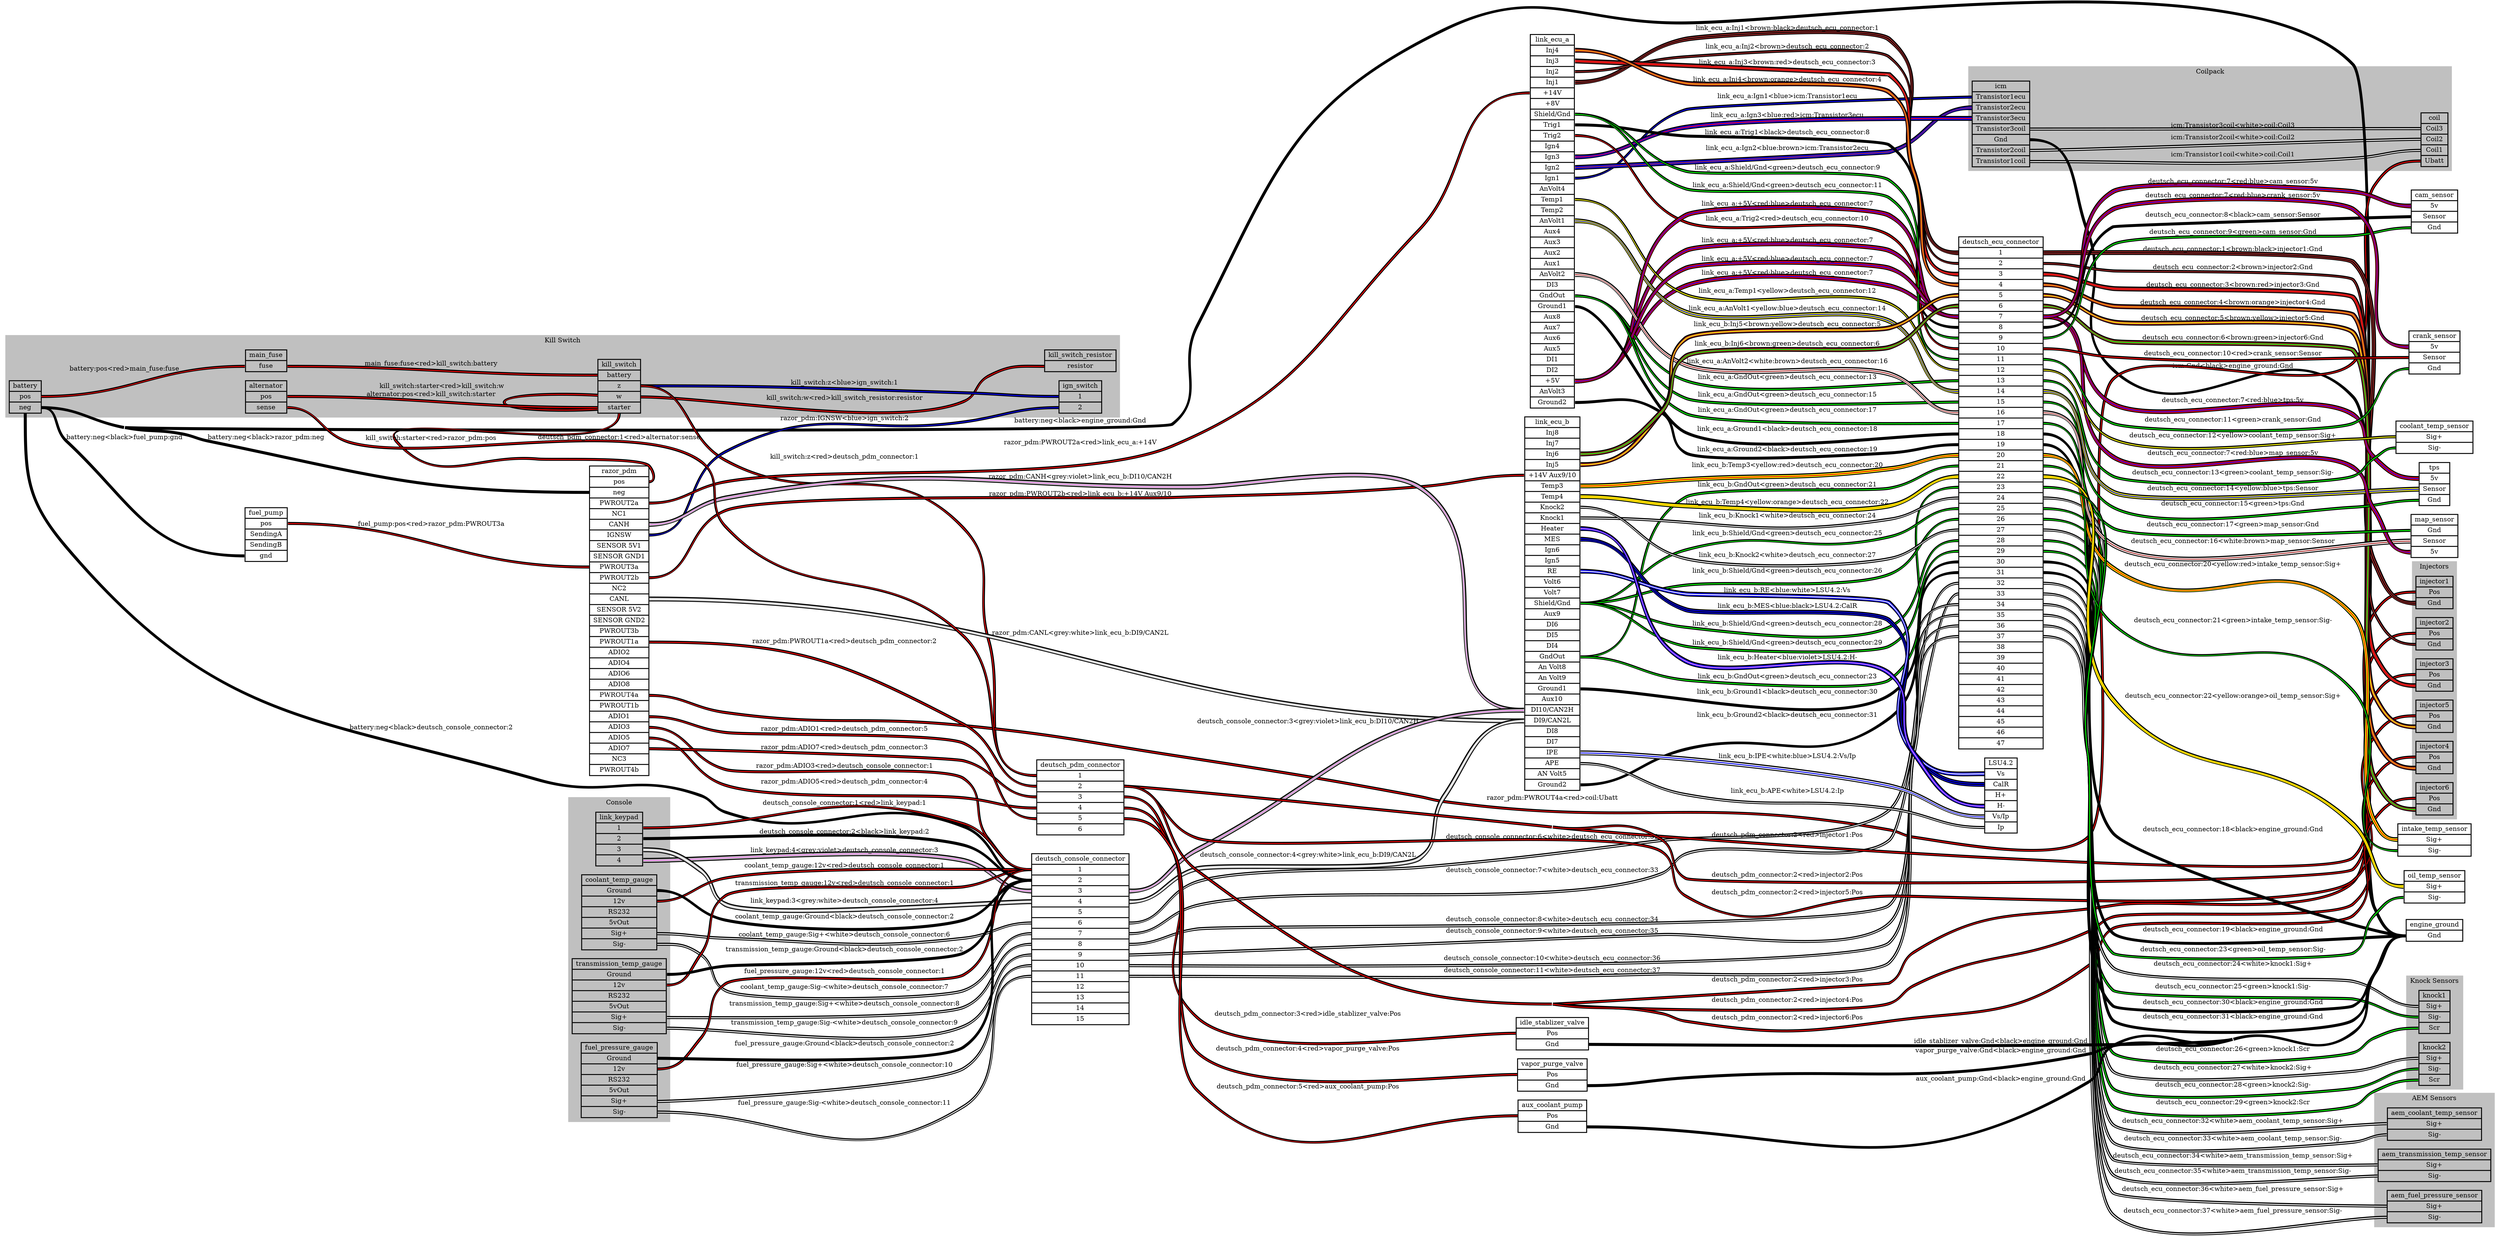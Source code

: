 graph "" {
	graph [bb="0,0,5384,2514",
		concentrate=true,
		rankdir=LR,
		ranksep=1.5
	];
	node [label="\N"];
	subgraph cluster_Coilpack {
		graph [bb="4241.5,2130,5283.5,2353",
			color=grey,
			label=Coilpack,
			lheight=0.21,
			lp="4762.5,2341.5",
			lwidth=0.85,
			style=filled
		];
		icm	[height=2.5694,
			label="icm | <Transistor1ecu> Transistor1ecu | <Transistor2ecu> Transistor2ecu | <Transistor3ecu> Transistor3ecu | <Transistor3coil> Transistor3coil | <\
Gnd> Gnd | <Transistor2coil> Transistor2coil | <Transistor1coil> Transistor1coil ",
			pos="4311.5,2230",
			rects="4249.5,2299,4373.5,2322 4249.5,2276,4373.5,2299 4249.5,2253,4373.5,2276 4249.5,2230,4373.5,2253 4249.5,2207,4373.5,2230 4249.5,2184,\
4373.5,2207 4249.5,2161,4373.5,2184 4249.5,2138,4373.5,2161",
			shape=record,
			style=bold,
			width=1.7222];
		coil	[height=1.6111,
			label="coil | <Coil3> Coil3 | <Coil2> Coil2 | <Coil1> Coil1 | <Ubatt> Ubatt ",
			pos="5246.5,2202",
			rects="5217.5,2236.5,5275.5,2259.5 5217.5,2213.5,5275.5,2236.5 5217.5,2190.5,5275.5,2213.5 5217.5,2167.5,5275.5,2190.5 5217.5,2144.5,5275.5,\
2167.5",
			shape=record,
			style=bold,
			width=0.80556];
		icm:Transistor1coil -- coil:Coil1	[color="black:white:black",
			label="icm:Transistor1coil<white>coil:Coil1",
			labeltooltip="icm:Transistor1coil<white>coil:Coil1",
			lp="4812,2164.5",
			penwidth=2.5,
			pos="4374.5,2149 4684.1,2149 4762.4,2132.1 5071,2157 5136.2,2162.3 5151.1,2179 5216.5,2179"];
		icm:Transistor2coil -- coil:Coil2	[color="black:white:black",
			label="icm:Transistor2coil<white>coil:Coil2",
			labeltooltip="icm:Transistor2coil<white>coil:Coil2",
			lp="4812,2202.5",
			penwidth=2.5,
			pos="4374.5,2172 4684.2,2172 4761.5,2182.5 5071,2195 5135.7,2197.7 5151.8,2202 5216.5,2202"];
		icm:Transistor3coil -- coil:Coil3	[color="black:white:black",
			label="icm:Transistor3coil<white>coil:Coil3",
			labeltooltip="icm:Transistor3coil<white>coil:Coil3",
			lp="4812,2231.5",
			penwidth=2.5,
			pos="4374.5,2218 4748.7,2218 4842.3,2225 5216.5,2225"];
	}
	subgraph "cluster_Knock Sensors" {
		graph [bb="5186,974.04,5308,1217",
			color=grey,
			label="Knock Sensors",
			lheight=0.21,
			lp="5247,1205.5",
			lwidth=1.47,
			style=filled
		];
		knock1	[height=1.2917,
			label="knock1 | <Sig+> Sig+ | <Sig-> Sig- | <Scr> Scr ",
			pos="5246.5,1139",
			rects="5213,1162,5280,1185 5213,1139,5280,1162 5213,1116,5280,1139 5213,1093,5280,1116",
			shape=record,
			style=bold,
			width=0.93056];
		knock2	[height=1.2917,
			label="knock2 | <Sig+> Sig+ | <Sig-> Sig- | <Scr> Scr ",
			pos="5246.5,1028",
			rects="5213,1051,5280,1074 5213,1028,5280,1051 5213,1005,5280,1028 5213,982.04,5280,1005",
			shape=record,
			style=bold,
			width=0.93056];
	}
	subgraph cluster_Injectors {
		graph [bb="5198.5,417.04,5294.5,966.04",
			color=grey,
			label=Injectors,
			lheight=0.21,
			lp="5246.5,954.54",
			lwidth=0.89,
			style=filled
		];
		injector1	[height=0.97222,
			label="injector1 | <Pos> Pos | <Gnd> Gnd ",
			pos="5246.5,900.04",
			rects="5206.5,911.54,5286.5,934.54 5206.5,888.54,5286.5,911.54 5206.5,865.54,5286.5,888.54",
			shape=record,
			style=bold,
			width=1.1111];
		injector2	[height=0.97222,
			label="injector2 | <Pos> Pos | <Gnd> Gnd ",
			pos="5246.5,636.04",
			rects="5206.5,647.54,5286.5,670.54 5206.5,624.54,5286.5,647.54 5206.5,601.54,5286.5,624.54",
			shape=record,
			style=bold,
			width=1.1111];
		injector3	[height=0.97222,
			label="injector3 | <Pos> Pos | <Gnd> Gnd ",
			pos="5246.5,548.04",
			rects="5206.5,559.54,5286.5,582.54 5206.5,536.54,5286.5,559.54 5206.5,513.54,5286.5,536.54",
			shape=record,
			style=bold,
			width=1.1111];
		injector4	[height=0.97222,
			label="injector4 | <Pos> Pos | <Gnd> Gnd ",
			pos="5246.5,812.04",
			rects="5206.5,823.54,5286.5,846.54 5206.5,800.54,5286.5,823.54 5206.5,777.54,5286.5,800.54",
			shape=record,
			style=bold,
			width=1.1111];
		injector5	[height=0.97222,
			label="injector5 | <Pos> Pos | <Gnd> Gnd ",
			pos="5246.5,724.04",
			rects="5206.5,735.54,5286.5,758.54 5206.5,712.54,5286.5,735.54 5206.5,689.54,5286.5,712.54",
			shape=record,
			style=bold,
			width=1.1111];
		injector6	[height=0.97222,
			label="injector6 | <Pos> Pos | <Gnd> Gnd ",
			pos="5246.5,460.04",
			rects="5206.5,471.54,5286.5,494.54 5206.5,448.54,5286.5,471.54 5206.5,425.54,5286.5,448.54",
			shape=record,
			style=bold,
			width=1.1111];
	}
	subgraph "cluster_Kill Switch" {
		graph [bb="8,89.041,2411,263.04",
			color=grey,
			label="Kill Switch",
			lheight=0.21,
			lp="1209.5,251.54",
			lwidth=1.08,
			style=filled
		];
		battery	[height=0.97222,
			label="battery | <pos> pos | <neg> neg ",
			pos="50.5,197.04",
			rects="16,208.54,85,231.54 16,185.54,85,208.54 16,162.54,85,185.54",
			shape=record,
			style=bold,
			width=0.95833];
		main_fuse	[height=0.65278,
			label="main_fuse | <fuse> fuse ",
			pos="570,208.04",
			rects="525.5,208.04,614.5,231.04 525.5,185.04,614.5,208.04",
			shape=record,
			style=bold,
			width=1.2361];
		battery:pos -- main_fuse:fuse	[color="black:red:black",
			label="battery:pos<red>main_fuse:fuse",
			labeltooltip="battery:pos<red>main_fuse:fuse",
			lp="264.5,204.54",
			penwidth=2.5,
			pos="85,197.04 280.11,197.04 328.89,196.04 524,196.04"];
		kill_switch	[height=1.6111,
			label="kill_switch | <battery> battery | <z> z | <w> w | <starter> starter ",
			pos="1331.5,173.04",
			rects="1285.5,207.54,1377.5,230.54 1285.5,184.54,1377.5,207.54 1285.5,161.54,1377.5,184.54 1285.5,138.54,1377.5,161.54 1285.5,115.54,1377.5,\
138.54",
			shape=record,
			style=bold,
			width=1.2778];
		main_fuse:fuse -- kill_switch:battery	[color="black:red:black",
			label="main_fuse:fuse<red>kill_switch:battery",
			labeltooltip="main_fuse:fuse<red>kill_switch:battery",
			lp="926,203.54",
			penwidth=2.5,
			pos="616,196.04 913.11,196.04 987.39,196.04 1284.5,196.04"];
		kill_switch:starter -- kill_switch:w	[color="black:red:black",
			label="kill_switch:starter<red>kill_switch:w",
			labeltooltip="kill_switch:starter<red>kill_switch:w",
			lp="949,173.04",
			penwidth=2.5,
			pos="1285.2,123.39 1199,118.59 1083.5,121.4 1083.5,138.54 1083.5,155.68 1199,158.49 1285.2,153.69"];
		kill_switch_resistor	[height=0.65278,
			label="kill_switch_resistor | <resistor> resistor ",
			pos="2326,120.04",
			rects="2249,120.04,2403,143.04 2249,97.041,2403,120.04",
			shape=record,
			style=bold,
			width=2.1389];
		kill_switch:w -- kill_switch_resistor:resistor	[color="black:red:black",
			label="kill_switch:w<red>kill_switch_resistor:resistor",
			labeltooltip="kill_switch:w<red>kill_switch_resistor:resistor",
			lp="1817.5,154.54",
			penwidth=2.5,
			pos="1378.5,150.04 1765.4,150.04 1861.1,108.04 2248,108.04"];
		ign_switch	[height=0.97222,
			label="ign_switch | <1> 1 | <2> 2 ",
			pos="2326,197.04",
			rects="2280,208.54,2372,231.54 2280,185.54,2372,208.54 2280,162.54,2372,185.54",
			shape=record,
			style=bold,
			width=1.2778];
		kill_switch:z -- ign_switch:1	[color="black:blue:black",
			label="kill_switch:z<blue>ign_switch:1",
			labeltooltip="kill_switch:z<blue>ign_switch:1",
			lp="1817.5,202.54",
			penwidth=2.5,
			pos="1378.5,173.04 1778.9,173.04 1878.6,197.04 2279,197.04"];
		alternator	[height=0.97222,
			label="alternator | <pos> pos | <sense> sense ",
			pos="570,132.04",
			rects="525.5,143.54,614.5,166.54 525.5,120.54,614.5,143.54 525.5,97.541,614.5,120.54",
			shape=record,
			style=bold,
			width=1.2361];
		alternator:pos -- kill_switch:starter	[color="black:red:black",
			label="alternator:pos<red>kill_switch:starter",
			labeltooltip="alternator:pos<red>kill_switch:starter",
			lp="926,139.54",
			penwidth=2.5,
			pos="616,132.04 913.12,132.04 987.38,127.04 1284.5,127.04"];
	}
	subgraph cluster_Console {
		graph [bb="1222,292.04,1441,987.04",
			color=grey,
			label=Console,
			lheight=0.21,
			lp="1331.5,975.54",
			lwidth=0.79,
			style=filled
		];
		link_keypad	[height=1.6111,
			label="link_keypad | <1> 1 | <2> 2 | <3> 3 | <4> 4 ",
			pos="1331.5,898.04",
			rects="1281,932.54,1382,955.54 1281,909.54,1382,932.54 1281,886.54,1382,909.54 1281,863.54,1382,886.54 1281,840.54,1382,863.54",
			shape=record,
			style=bold,
			width=1.4028];
		coolant_temp_gauge	[height=2.25,
			label="coolant_temp_gauge | <Ground> Ground | <12v> 12v | <RS232> RS232 | <5vOut> 5vOut | <Sig+> Sig+ | <Sig-> Sig- ",
			pos="1331.5,741.04",
			rects="1250.5,798.54,1412.5,821.54 1250.5,775.54,1412.5,798.54 1250.5,752.54,1412.5,775.54 1250.5,729.54,1412.5,752.54 1250.5,706.54,1412.5,\
729.54 1250.5,683.54,1412.5,706.54 1250.5,660.54,1412.5,683.54",
			shape=record,
			style=bold,
			width=2.25];
		transmission_temp_gauge	[height=2.25,
			label="transmission_temp_gauge | <Ground> Ground | <12v> 12v | <RS232> RS232 | <5vOut> 5vOut | <Sig+> Sig+ | <Sig-> Sig- ",
			pos="1331.5,561.04",
			rects="1230,618.54,1433,641.54 1230,595.54,1433,618.54 1230,572.54,1433,595.54 1230,549.54,1433,572.54 1230,526.54,1433,549.54 1230,503.54,\
1433,526.54 1230,480.54,1433,503.54",
			shape=record,
			style=bold,
			width=2.8194];
		fuel_pressure_gauge	[height=2.25,
			label="fuel_pressure_gauge | <Ground> Ground | <12v> 12v | <RS232> RS232 | <5vOut> 5vOut | <Sig+> Sig+ | <Sig-> Sig- ",
			pos="1331.5,381.04",
			rects="1249.5,438.54,1413.5,461.54 1249.5,415.54,1413.5,438.54 1249.5,392.54,1413.5,415.54 1249.5,369.54,1413.5,392.54 1249.5,346.54,1413.5,\
369.54 1249.5,323.54,1413.5,346.54 1249.5,300.54,1413.5,323.54",
			shape=record,
			style=bold,
			width=2.2778];
	}
	subgraph "cluster_AEM Sensors" {
		graph [bb="5117,67.041,5376,352.04",
			color=grey,
			label="AEM Sensors",
			lheight=0.21,
			lp="5246.5,340.54",
			lwidth=1.35,
			style=filled
		];
		aem_coolant_temp_sensor	[height=0.97222,
			label="aem_coolant_temp_sensor | <Sig+> Sig+ | <Sig-> Sig- ",
			pos="5246.5,286.04",
			rects="5145,297.54,5348,320.54 5145,274.54,5348,297.54 5145,251.54,5348,274.54",
			shape=record,
			style=bold,
			width=2.8194];
		aem_transmission_temp_sensor	[height=0.97222,
			label="aem_transmission_temp_sensor | <Sig+> Sig+ | <Sig-> Sig- ",
			pos="5246.5,198.04",
			rects="5125,209.54,5368,232.54 5125,186.54,5368,209.54 5125,163.54,5368,186.54",
			shape=record,
			style=bold,
			width=3.375];
		aem_fuel_pressure_sensor	[height=0.97222,
			label="aem_fuel_pressure_sensor | <Sig+> Sig+ | <Sig-> Sig- ",
			pos="5246.5,110.04",
			rects="5144.5,121.54,5348.5,144.54 5144.5,98.541,5348.5,121.54 5144.5,75.541,5348.5,98.541",
			shape=record,
			style=bold,
			width=2.8333];
	}
	engine_ground	[height=0.65278,
		label="engine_ground | <Gnd> Gnd ",
		pos="5246.5,383.04",
		rects="5185.5,383.04,5307.5,406.04 5185.5,360.04,5307.5,383.04",
		shape=record,
		style=bold,
		width=1.6944];
	icm:Gnd -- engine_ground:Gnd	[color="black:black:black",
		label="icm:Gnd<black>engine_ground:Gnd",
		labeltooltip="icm:Gnd<black>engine_ground:Gnd",
		lp="4812,1954.5",
		penwidth=2.5,
		pos="4374.5,2195 4510.3,2195 4433.7,2012 4553,1947 4603.6,1919.5 5030.7,1962.2 5071,1921 5188.4,1801.3 5033.4,558.32 5117,413.04 5134.6,\
382.42 5149.2,371.04 5184.5,371.04"];
	battery:neg -- engine_ground:Gnd	[color="black:black:black",
		label="battery:neg<black>engine_ground:Gnd",
		labeltooltip="battery:neg<black>engine_ground:Gnd",
		lp="2326,34.541",
		penwidth=2.5,
		pos="4813,73.041 4922.4,107.98 4985.2,10.674 5071,87.041 5161.3,167.41 5034.3,266.95 5117,355.04 5138,377.43 5153.5,371.09 5184.1,371.04;\
85,174.04 309.81,174.04 344.19,27.041 569,27.041 569,27.041 569,27.041 3852,27.041 4278.7,27.041 4404.5,-56.8 4811,73.041"];
	razor_pdm	[height=9.2778,
		label="razor_pdm | <pos> pos | <neg> neg | <PWROUT2a> PWROUT2a | <NC1> NC1 | <CANH> CANH | <IGNSW> IGNSW | <SENSOR 5V1> SENSOR 5V1 | <SENSOR \
GND1> SENSOR GND1 | <PWROUT3a> PWROUT3a | <PWROUT2b> PWROUT2b | <NC2> NC2 | <CANL> CANL | <SENSOR 5V2> SENSOR 5V2 | <SENSOR GND2> \
SENSOR GND2 | <PWROUT3b> PWROUT3b | <PWROUT1a> PWROUT1a | <ADIO2> ADIO2 | <ADIO4> ADIO4 | <ADIO6> ADIO6 | <ADIO8> ADIO8 | <PWROUT4a> \
PWROUT4a | <PWROUT1b> PWROUT1b | <ADIO1> ADIO1 | <ADIO3> ADIO3 | <ADIO5> ADIO5 | <ADIO7> ADIO7 | <NC3> NC3 | <PWROUT4b> PWROUT4b ",
		pos="1331.5,1367",
		rects="1267.5,1677.5,1395.5,1700.5 1267.5,1654.5,1395.5,1677.5 1267.5,1631.5,1395.5,1654.5 1267.5,1608.5,1395.5,1631.5 1267.5,1585.5,1395.5,\
1608.5 1267.5,1562.5,1395.5,1585.5 1267.5,1539.5,1395.5,1562.5 1267.5,1516.5,1395.5,1539.5 1267.5,1493.5,1395.5,1516.5 1267.5,1470.5,\
1395.5,1493.5 1267.5,1447.5,1395.5,1470.5 1267.5,1424.5,1395.5,1447.5 1267.5,1401.5,1395.5,1424.5 1267.5,1378.5,1395.5,1401.5 1267.5,\
1355.5,1395.5,1378.5 1267.5,1332.5,1395.5,1355.5 1267.5,1309.5,1395.5,1332.5 1267.5,1286.5,1395.5,1309.5 1267.5,1263.5,1395.5,1286.5 \
1267.5,1240.5,1395.5,1263.5 1267.5,1217.5,1395.5,1240.5 1267.5,1194.5,1395.5,1217.5 1267.5,1171.5,1395.5,1194.5 1267.5,1148.5,1395.5,\
1171.5 1267.5,1125.5,1395.5,1148.5 1267.5,1102.5,1395.5,1125.5 1267.5,1079.5,1395.5,1102.5 1267.5,1056.5,1395.5,1079.5 1267.5,1033.5,\
1395.5,1056.5",
		shape=record,
		style=bold,
		width=1.7778];
	battery:neg -- razor_pdm:neg	[color="black:black:black",
		label="battery:neg<black>razor_pdm:neg",
		labeltooltip="battery:neg<black>razor_pdm:neg",
		lp="570,1617.5",
		penwidth=2.5,
		pos="85,174.04 201.16,174.04 70.474,1124.3 139,1218 454.94,1650.4 730.97,1643 1266.5,1643"];
	deutsch_console_connector	[height=5.125,
		label="deutsch_console_connector | <1> 1 | <2> 2 | <3> 3 | <4> 4 | <5> 5 | <6> 6 | <7> 7 | <8> 8 | <9> 9 | <10> 10 | <11> 11 | <12> 12 | <\
13> 13 | <14> 14 | <15> 15 ",
		pos="2326,664.04",
		rects="2221,825.04,2431,848.04 2221,802.04,2431,825.04 2221,779.04,2431,802.04 2221,756.04,2431,779.04 2221,733.04,2431,756.04 2221,710.04,\
2431,733.04 2221,687.04,2431,710.04 2221,664.04,2431,687.04 2221,641.04,2431,664.04 2221,618.04,2431,641.04 2221,595.04,2431,618.04 \
2221,572.04,2431,595.04 2221,549.04,2431,572.04 2221,526.04,2431,549.04 2221,503.04,2431,526.04 2221,480.04,2431,503.04",
		shape=record,
		style=bold,
		width=2.9167];
	battery:neg -- deutsch_console_connector:2	[color="black:black:black",
		label="battery:neg<black>deutsch_console_connector:2",
		labeltooltip="battery:neg<black>deutsch_console_connector:2",
		lp="926,977.54",
		penwidth=2.5,
		pos="85,174.04 115.4,174.04 114.91,197.49 139,216.04 589.29,562.71 617.57,809.27 1156,991.04 1229.9,1016 1441.4,1033.2 1507,991.04 1555.5,\
959.88 1513.3,905.52 1561,873.04 1608.2,840.9 2018.1,856.63 2074,845.04 2141.7,831 2150.8,791.04 2220,791.04"];
	fuel_pump	[height=1.6111,
		label="fuel_pump | <pos> pos | <SendingA> SendingA | <SendingB> SendingB | <gnd> gnd ",
		pos="570,1254",
		rects="524.5,1288.5,615.5,1311.5 524.5,1265.5,615.5,1288.5 524.5,1242.5,615.5,1265.5 524.5,1219.5,615.5,1242.5 524.5,1196.5,615.5,1219.5",
		shape=record,
		style=bold,
		width=1.2639];
	battery:neg -- fuel_pump:gnd	[color="black:black:black",
		label="battery:neg<black>fuel_pump:gnd",
		labeltooltip="battery:neg<black>fuel_pump:gnd",
		lp="264.5,1206.5",
		penwidth=2.5,
		pos="85,174.04 179.08,174.04 86.765,940.79 139,1019 244.61,1177.2 332.78,1208 523,1208"];
	kill_switch:starter -- razor_pdm:pos	[color="black:red:black",
		label="kill_switch:starter<red>razor_pdm:pos",
		labeltooltip="kill_switch:starter<red>razor_pdm:pos",
		lp="926,632.04",
		penwidth=2.5,
		pos="1378.5,127.04 1401.6,127.04 1393.4,214.27 1377.5,231.04 1343.6,266.84 1199.8,222.32 1156,245.04 959.43,347.1 774.11,432.01 851.5,\
639.54 923.72,833.2 975.73,889.92 1156,991.04 1250.1,1043.8 1325.7,948.74 1395.5,1031 1418.3,1057.9 1431.8,1666 1396.5,1666"];
	deutsch_pdm_connector	[height=2.25,
		label="deutsch_pdm_connector | <1> 1 | <2> 2 | <3> 3 | <4> 4 | <5> 5 | <6> 6 ",
		pos="2326,352.04",
		rects="2232,409.54,2420,432.54 2232,386.54,2420,409.54 2232,363.54,2420,386.54 2232,340.54,2420,363.54 2232,317.54,2420,340.54 2232,294.54,\
2420,317.54 2232,271.54,2420,294.54",
		shape=record,
		style=bold,
		width=2.6111];
	kill_switch:z -- deutsch_pdm_connector:1	[color="black:red:black",
		label="kill_switch:z<red>deutsch_pdm_connector:1",
		labeltooltip="kill_switch:z<red>deutsch_pdm_connector:1",
		lp="1817.5,335.54",
		penwidth=2.5,
		pos="1378.5,173.04 1444,173.04 1455.9,204.17 1507,245.04 1535,267.44 1528.6,289.71 1561,305.04 1664.2,353.79 1962.9,301.79 2074,328.04 \
2148.4,345.62 2154.6,398.04 2231,398.04"];
	link_keypad:4 -- deutsch_console_connector:3	[color="black:grey:violet:grey:black",
		label="link_keypad:4<grey:violet>deutsch_console_connector:3",
		labeltooltip="link_keypad:4<grey:violet>deutsch_console_connector:3",
		lp="1817.5,685.54",
		penwidth=2.5,
		pos="1383.5,852.04 1439.2,852.04 1464.4,866.91 1507,831.04 1562.2,784.59 1502.1,719.69 1561,678.04 1607.5,645.12 2019.2,662.5 2074,678.04 \
2147.3,698.83 2143.8,768.04 2220,768.04"];
	link_keypad:3 -- deutsch_console_connector:4	[color="black:grey:white:grey:black",
		label="link_keypad:3<grey:white>deutsch_console_connector:4",
		labeltooltip="link_keypad:3<grey:white>deutsch_console_connector:4",
		lp="1817.5,648.54",
		penwidth=2.5,
		pos="1383.5,875.04 1441.8,875.04 1467.2,873.57 1507,831.04 1567,766.97 1491,693.96 1561,641.04 1606.5,606.68 2019.7,623.68 2074,641.04 \
2149.9,665.31 2140.3,745.04 2220,745.04"];
	coolant_temp_gauge:"12v" -- deutsch_console_connector:1	[color="black:red:black",
		label="coolant_temp_gauge:12v<red>deutsch_console_connector:1",
		labeltooltip="coolant_temp_gauge:12v<red>deutsch_console_connector:1",
		lp="1817.5,1156.5",
		penwidth=2.5,
		pos="1413.5,764.04 1464.6,764.04 1479.8,787.78 1507,831.04 1580.4,947.52 1455.5,1047.6 1561,1136 1582.8,1154.4 2050,1151.5 2074,1136 \
2206.1,1050.9 2062.9,814.04 2220,814.04"];
	coolant_temp_gauge:Ground -- deutsch_console_connector:2	[color="black:black:black",
		label="coolant_temp_gauge:Ground<black>deutsch_console_connector:2",
		labeltooltip="coolant_temp_gauge:Ground<black>deutsch_console_connector:2",
		lp="1817.5,798.54",
		penwidth=2.5,
		pos="1413.5,787.04 1771.9,787.04 1861.6,791.04 2220,791.04"];
	coolant_temp_gauge:"Sig+" -- deutsch_console_connector:6	[color="black:white:black",
		label="coolant_temp_gauge:Sig+<white>deutsch_console_connector:6",
		labeltooltip="coolant_temp_gauge:Sig+<white>deutsch_console_connector:6",
		lp="1817.5,609.54",
		penwidth=2.5,
		pos="1413.5,695.04 1459.4,695.04 1468.8,676.53 1507,651.04 1534,633.05 1530.8,613.71 1561,602.04 1614.2,581.51 2019.4,585.57 2074,602.04 \
2148.6,624.56 2142.1,699.04 2220,699.04"];
	coolant_temp_gauge:"Sig-" -- deutsch_console_connector:7	[color="black:white:black",
		label="coolant_temp_gauge:Sig-<white>deutsch_console_connector:7",
		labeltooltip="coolant_temp_gauge:Sig-<white>deutsch_console_connector:7",
		lp="1817.5,577.54",
		penwidth=2.5,
		pos="1413.5,672.04 1456.1,672.04 1471.9,675.16 1507,651.04 1542.7,626.54 1522.9,590.46 1561,570.04 1611.3,543.15 2019.8,552.44 2074,570.04 \
2150.3,594.81 2139.8,676.04 2220,676.04"];
	transmission_temp_gauge:"12v" -- deutsch_console_connector:1	[color="black:red:black",
		label="transmission_temp_gauge:12v<red>deutsch_console_connector:1",
		labeltooltip="transmission_temp_gauge:12v<red>deutsch_console_connector:1",
		lp="1817.5,1080.5",
		penwidth=2.5,
		pos="1434.5,584.04 1478.4,584.04 1486.8,612.09 1507,651.04 1549.2,732.44 1492.1,999.61 1561,1060 1582.4,1078.8 2049.2,1074.1 2074,1060 \
2184.5,997.13 2092.9,814.04 2220,814.04"];
	transmission_temp_gauge:Ground -- deutsch_console_connector:2	[color="black:black:black",
		label="transmission_temp_gauge:Ground<black>deutsch_console_connector:2",
		labeltooltip="transmission_temp_gauge:Ground<black>deutsch_console_connector:2",
		lp="1817.5,776.54",
		penwidth=2.5,
		pos="1434.5,607.04 1472.2,607.04 1479.7,625.04 1507,651.04 1538.1,680.63 1523.9,709.52 1561,731.04 1659.9,788.38 1960.4,756.29 2074,769.04 \
2139.2,776.36 2154.4,791.04 2220,791.04"];
	transmission_temp_gauge:"Sig+" -- deutsch_console_connector:8	[color="black:white:black",
		label="transmission_temp_gauge:Sig+<white>deutsch_console_connector:8",
		labeltooltip="transmission_temp_gauge:Sig+<white>deutsch_console_connector:8",
		lp="1817.5,542.54",
		penwidth=2.5,
		pos="1434.5,515.04 1576.7,515.04 1940.6,485.83 2074,535.04 2152,563.82 2136.8,652.04 2220,652.04"];
	transmission_temp_gauge:"Sig-" -- deutsch_console_connector:9	[color="black:white:black",
		label="transmission_temp_gauge:Sig-<white>deutsch_console_connector:9",
		labeltooltip="transmission_temp_gauge:Sig-<white>deutsch_console_connector:9",
		lp="1817.5,495.54",
		penwidth=2.5,
		pos="1434.5,492.04 1576.6,492.04 1942.2,434.8 2074,488.04 2157.6,521.84 2129.8,629.04 2220,629.04"];
	fuel_pressure_gauge:"12v" -- deutsch_console_connector:1	[color="black:red:black",
		label="fuel_pressure_gauge:12v<red>deutsch_console_connector:1",
		labeltooltip="fuel_pressure_gauge:12v<red>deutsch_console_connector:1",
		lp="1817.5,893.54",
		penwidth=2.5,
		pos="1414.5,404.04 1625,404.04 1472,771.83 1561,849.04 1647.1,923.73 1960.8,862.42 2074,849.04 2140.3,841.21 2153.3,814.04 2220,814.04"];
	fuel_pressure_gauge:Ground -- deutsch_console_connector:2	[color="black:black:black",
		label="fuel_pressure_gauge:Ground<black>deutsch_console_connector:2",
		labeltooltip="fuel_pressure_gauge:Ground<black>deutsch_console_connector:2",
		lp="1817.5,719.54",
		penwidth=2.5,
		pos="1414.5,427.04 1460,427.04 1478.3,435.72 1507,471.04 1571.1,549.83 1482.3,628.83 1561,693.04 1605.2,729.11 2019,697.02 2074,712.04 \
2145.2,731.47 2146.2,791.04 2220,791.04"];
	fuel_pressure_gauge:"Sig+" -- deutsch_console_connector:10	[color="black:white:black",
		label="fuel_pressure_gauge:Sig+<white>deutsch_console_connector:10",
		labeltooltip="fuel_pressure_gauge:Sig+<white>deutsch_console_connector:10",
		lp="1817.5,454.54",
		penwidth=2.5,
		pos="1414.5,335.04 1489.3,335.04 1489.2,396.93 1561,418.04 1670.5,450.25 1970.8,398.18 2074,447.04 2160.7,488.1 2124.1,606.04 2220,606.04"];
	fuel_pressure_gauge:"Sig-" -- deutsch_console_connector:11	[color="black:white:black",
		label="fuel_pressure_gauge:Sig-<white>deutsch_console_connector:11",
		labeltooltip="fuel_pressure_gauge:Sig-<white>deutsch_console_connector:11",
		lp="1817.5,406.54",
		penwidth=2.5,
		pos="1414.5,312.04 1484.7,312.04 1492.5,355.81 1561,371.04 1672.5,395.81 1972.6,346.6 2074,399.04 2166.7,447 2115.6,583.04 2220,583.04"];
	razor_pdm:PWROUT4a -- coil:Ubatt	[color="black:red:black",
		label="razor_pdm:PWROUT4a<red>coil:Ubatt",
		labeltooltip="razor_pdm:PWROUT4a<red>coil:Ubatt",
		lp="3344,2506.5",
		penwidth=2.5,
		pos="1396.5,1206 1499.4,1206 1469.7,1321.6 1561,1369 1946.9,1569.6 2162.4,1300.6 2524,1542 2924.7,1809.6 2687.1,2223.1 3110,2454 3292.6,\
2553.7 3370.1,2460 3578,2454 3796.9,2447.8 3852.5,2452 4070,2426 4519.1,2372.4 4647.7,2402.3 5071,2243 5141.5,2216.5 5141.2,2156 \
5216.5,2156"];
	razor_pdm:IGNSW -- ign_switch:2	[color="black:blue:black",
		label="razor_pdm:IGNSW<blue>ign_switch:2",
		labeltooltip="razor_pdm:IGNSW<blue>ign_switch:2",
		lp="1817.5,1048.5",
		penwidth=2.5,
		pos="1396.5,1551 1634.7,1551 1371.1,1184.8 1561,1041 1606.5,1006.6 2033,1061.7 2074,1022 2195.7,904.37 2038.5,405.76 2128,262.04 2169.1,\
196.11 2201.3,174.04 2279,174.04"];
	razor_pdm:ADIO3 -- deutsch_console_connector:1	[color="black:red:black",
		label="razor_pdm:ADIO3<red>deutsch_console_connector:1",
		labeltooltip="razor_pdm:ADIO3<red>deutsch_console_connector:1",
		lp="1817.5,1191.5",
		penwidth=2.5,
		pos="1396.5,1137 1470.9,1137 1486.9,1161.1 1561,1168 1617.8,1173.3 2026.6,1199.7 2074,1168 2215.4,1073.4 2049.8,814.04 2220,814.04"];
	razor_pdm:PWROUT1a -- deutsch_pdm_connector:2	[color="black:red:black",
		label="razor_pdm:PWROUT1a<red>deutsch_pdm_connector:2",
		labeltooltip="razor_pdm:PWROUT1a<red>deutsch_pdm_connector:2",
		lp="1817.5,1124.5",
		penwidth=2.5,
		pos="1396.5,1321 1513,1321 1457.2,1169.8 1561,1117 1611.9,1091.2 2032.9,1131.6 2074,1092 2173.9,995.81 2066.9,594.6 2128,470.04 2155.4,\
414.13 2168.7,375.04 2231,375.04"];
	razor_pdm:ADIO7 -- deutsch_pdm_connector:3	[color="black:red:black",
		label="razor_pdm:ADIO7<red>deutsch_pdm_connector:3",
		labeltooltip="razor_pdm:ADIO7<red>deutsch_pdm_connector:3",
		lp="1817.5,1014.5",
		penwidth=2.5,
		pos="1396.5,1091 1478.6,1091 1481.6,1028 1561,1007 1616.2,992.46 2032.5,1023.2 2074,984.04 2157.6,905.3 2082.1,575.32 2128,470.04 2155.8,\
406.23 2161.4,352.04 2231,352.04"];
	razor_pdm:ADIO5 -- deutsch_pdm_connector:4	[color="black:red:black",
		label="razor_pdm:ADIO5<red>deutsch_pdm_connector:4",
		labeltooltip="razor_pdm:ADIO5<red>deutsch_pdm_connector:4",
		lp="1817.5,972.54",
		penwidth=2.5,
		pos="1396.5,1114 1495.1,1114 1469.8,1002.6 1561,965.04 1613.8,943.33 2032.3,980.97 2074,942.04 2151.2,870.01 2089.6,568.38 2128,470.04 \
2156.2,397.75 2153.4,329.04 2231,329.04"];
	razor_pdm:ADIO1 -- deutsch_pdm_connector:5	[color="black:red:black",
		label="razor_pdm:ADIO1<red>deutsch_pdm_connector:5",
		labeltooltip="razor_pdm:ADIO1<red>deutsch_pdm_connector:5",
		lp="1817.5,293.54",
		penwidth=2.5,
		pos="1396.5,1160 1486.2,1160 1478.1,1076 1507,991.04 1532.3,916.66 1503.4,339.43 1561,286.04 1602.8,247.31 2017.1,282.43 2074,286.04 \
2144.2,290.49 2160.7,306.04 2231,306.04"];
	link_ecu_a	[height=11.194,
		label="link_ecu_a | <Inj4> Inj4 | <Inj3> Inj3 | <Inj2> Inj2 | <Inj1> Inj1 | <+14V> +14V | <+8V> +8V | <Shield/Gnd> Shield/Gnd | <Trig1> \
Trig1 | <Trig2> Trig2 | <Ign4> Ign4 | <Ign3> Ign3 | <Ign2> Ign2 | <Ign1> Ign1 | <AnVolt4> AnVolt4 | <Temp1> Temp1 | <Temp2> Temp2 | <\
AnVolt1> AnVolt1 | <Aux4> Aux4 | <Aux3> Aux3 | <Aux2> Aux2 | <Aux1> Aux1 | <AnVolt2> AnVolt2 | <DI3> DI3 | <GndOut> GndOut | <Ground1> \
Ground1 | <Aux8> Aux8 | <Aux7> Aux7 | <Aux6> Aux6 | <Aux5> Aux5 | <DI1> DI1 | <DI2> DI2 | <+5V> +5V | <AnVolt3> AnVolt3 | <Ground2> \
Ground2 ",
		pos="3344,2042",
		rects="3296.5,2421.5,3391.5,2444.5 3296.5,2398.5,3391.5,2421.5 3296.5,2375.5,3391.5,2398.5 3296.5,2352.5,3391.5,2375.5 3296.5,2329.5,3391.5,\
2352.5 3296.5,2306.5,3391.5,2329.5 3296.5,2283.5,3391.5,2306.5 3296.5,2260.5,3391.5,2283.5 3296.5,2237.5,3391.5,2260.5 3296.5,2214.5,\
3391.5,2237.5 3296.5,2191.5,3391.5,2214.5 3296.5,2168.5,3391.5,2191.5 3296.5,2145.5,3391.5,2168.5 3296.5,2122.5,3391.5,2145.5 3296.5,\
2099.5,3391.5,2122.5 3296.5,2076.5,3391.5,2099.5 3296.5,2053.5,3391.5,2076.5 3296.5,2030.5,3391.5,2053.5 3296.5,2007.5,3391.5,2030.5 \
3296.5,1984.5,3391.5,2007.5 3296.5,1961.5,3391.5,1984.5 3296.5,1938.5,3391.5,1961.5 3296.5,1915.5,3391.5,1938.5 3296.5,1892.5,3391.5,\
1915.5 3296.5,1869.5,3391.5,1892.5 3296.5,1846.5,3391.5,1869.5 3296.5,1823.5,3391.5,1846.5 3296.5,1800.5,3391.5,1823.5 3296.5,1777.5,\
3391.5,1800.5 3296.5,1754.5,3391.5,1777.5 3296.5,1731.5,3391.5,1754.5 3296.5,1708.5,3391.5,1731.5 3296.5,1685.5,3391.5,1708.5 3296.5,\
1662.5,3391.5,1685.5 3296.5,1639.5,3391.5,1662.5",
		shape=record,
		style=bold,
		width=1.3194];
	razor_pdm:PWROUT2a -- link_ecu_a:"+14V"	[color="black:red:black",
		label="razor_pdm:PWROUT2a<red>link_ecu_a:+14V",
		labeltooltip="razor_pdm:PWROUT2a<red>link_ecu_a:+14V",
		lp="2326,2045.5",
		penwidth=2.5,
		pos="1396.5,1620 1508.9,1620 3182.6,2318 3295,2318"];
	link_ecu_b	[height=11.194,
		label="link_ecu_b | <Inj8> Inj8 | <Inj7> Inj7 | <Inj6> Inj6 | <Inj5> Inj5 | <+14V Aux9/10> +14V Aux9/10 | <Temp3> Temp3 | <Temp4> Temp4 | <\
Knock2> Knock2 | <Knock1> Knock1 | <Heater> Heater | <MES> MES | <Ign6> Ign6 | <Ign5> Ign5 | <RE> RE | <Volt6> Volt6 | <Volt7> Volt7 | <\
Shield/Gnd> Shield/Gnd | <Aux9> Aux9 | <DI6> DI6 | <DI5> DI5 | <DI4> DI4 | <GndOut> GndOut | <An Volt8> An Volt8 | <An Volt9> An \
Volt9 | <Ground1> Ground1 | <Aux10> Aux10 | <DI10/CAN2H> DI10/CAN2H | <DI9/CAN2L> DI9/CAN2L | <DI8> DI8 | <DI7> DI7 | <IPE> IPE | <\
APE> APE | <AN Volt5> AN Volt5 | <Ground2> Ground2 ",
		pos="3344,1218",
		rects="3284.5,1597.5,3403.5,1620.5 3284.5,1574.5,3403.5,1597.5 3284.5,1551.5,3403.5,1574.5 3284.5,1528.5,3403.5,1551.5 3284.5,1505.5,3403.5,\
1528.5 3284.5,1482.5,3403.5,1505.5 3284.5,1459.5,3403.5,1482.5 3284.5,1436.5,3403.5,1459.5 3284.5,1413.5,3403.5,1436.5 3284.5,1390.5,\
3403.5,1413.5 3284.5,1367.5,3403.5,1390.5 3284.5,1344.5,3403.5,1367.5 3284.5,1321.5,3403.5,1344.5 3284.5,1298.5,3403.5,1321.5 3284.5,\
1275.5,3403.5,1298.5 3284.5,1252.5,3403.5,1275.5 3284.5,1229.5,3403.5,1252.5 3284.5,1206.5,3403.5,1229.5 3284.5,1183.5,3403.5,1206.5 \
3284.5,1160.5,3403.5,1183.5 3284.5,1137.5,3403.5,1160.5 3284.5,1114.5,3403.5,1137.5 3284.5,1091.5,3403.5,1114.5 3284.5,1068.5,3403.5,\
1091.5 3284.5,1045.5,3403.5,1068.5 3284.5,1022.5,3403.5,1045.5 3284.5,999.54,3403.5,1022.5 3284.5,976.54,3403.5,999.54 3284.5,953.54,\
3403.5,976.54 3284.5,930.54,3403.5,953.54 3284.5,907.54,3403.5,930.54 3284.5,884.54,3403.5,907.54 3284.5,861.54,3403.5,884.54 3284.5,\
838.54,3403.5,861.54 3284.5,815.54,3403.5,838.54",
		shape=record,
		style=bold,
		width=1.6528];
	razor_pdm:PWROUT2b -- link_ecu_b:"+14V Aux9/10"	[color="black:red:black",
		label="razor_pdm:PWROUT2b<red>link_ecu_b:+14V Aux9/10",
		labeltooltip="razor_pdm:PWROUT2b<red>link_ecu_b:+14V Aux9/10",
		lp="2326,1729.5",
		penwidth=2.5,
		pos="1396.5,1459 1489.4,1459 1473.3,1557.3 1561,1588 2188.1,1807.7 2404.9,1720.7 3056,1588 3163,1566.2 3173.8,1494 3283,1494"];
	razor_pdm:CANH -- link_ecu_b:"DI10/CAN2H"	[color="black:grey:violet:grey:black",
		label="razor_pdm:CANH<grey:violet>link_ecu_b:DI10/CAN2H",
		labeltooltip="razor_pdm:CANH<grey:violet>link_ecu_b:DI10/CAN2H",
		lp="2326,1403.5",
		penwidth=2.5,
		pos="1396.5,1574 1918.5,1574 2026.1,1401.9 2524,1245 2693.8,1191.5 3104.9,988.04 3283,988.04"];
	razor_pdm:CANL -- link_ecu_b:"DI9/CAN2L"	[color="black:grey:white:grey:black",
		label="razor_pdm:CANL<grey:white>link_ecu_b:DI9/CAN2L",
		labeltooltip="razor_pdm:CANL<grey:white>link_ecu_b:DI9/CAN2L",
		lp="2326,1284.5",
		penwidth=2.5,
		pos="1396.5,1413 2258.3,1413 2421.2,965.04 3283,965.04"];
	deutsch_console_connector:1 -- link_keypad:1	[color="black:red:black",
		label="deutsch_console_connector:1<red>link_keypad:1",
		labeltooltip="deutsch_console_connector:1<red>link_keypad:1",
		lp="1817.5,930.54",
		penwidth=2.5,
		pos="2220,814.04 2142.8,814.04 2147.8,885.57 2074,908.04 2000.6,930.38 1460.2,921.04 1383.5,921.04"];
	deutsch_console_connector:2 -- link_keypad:2	[color="black:black:black",
		label="deutsch_console_connector:2<black>link_keypad:2",
		labeltooltip="deutsch_console_connector:2<black>link_keypad:2",
		lp="1817.5,837.54",
		penwidth=2.5,
		pos="2220,791.04 2154.7,791.04 2139.1,802.02 2074,807.04 1960.2,815.82 1672.7,806.77 1561,830.04 1478.3,847.27 1468,898.04 1383.5,898.04"];
	deutsch_console_connector:3 -- link_ecu_b:"DI10/CAN2H"	[color="black:grey:violet:grey:black",
		label="deutsch_console_connector:3<grey:violet>link_ecu_b:DI10/CAN2H",
		labeltooltip="deutsch_console_connector:3<grey:violet>link_ecu_b:DI10/CAN2H",
		lp="2817,1007.5",
		penwidth=2.5,
		pos="2432,768.04 2522.2,768.04 2496.4,870.64 2578,909.04 2863.3,1043.3 2967.7,988.04 3283,988.04"];
	deutsch_console_connector:4 -- link_ecu_b:"DI9/CAN2L"	[color="black:grey:white:grey:black",
		label="deutsch_console_connector:4<grey:white>link_ecu_b:DI9/CAN2L",
		labeltooltip="deutsch_console_connector:4<grey:white>link_ecu_b:DI9/CAN2L",
		lp="2817,953.54",
		penwidth=2.5,
		pos="2432,745.04 2500.7,745.04 2512.1,776.67 2578,796.04 2887.2,886.84 2960.8,965.04 3283,965.04"];
	deutsch_ecu_connector	[height=15.347,
		label="deutsch_ecu_connector | <1> 1 | <2> 2 | <3> 3 | <4> 4 | <5> 5 | <6> 6 | <7> 7 | <8> 8 | <9> 9 | <10> 10 | <11> 11 | <12> 12 | <13> \
13 | <14> 14 | <15> 15 | <16> 16 | <17> 17 | <18> 18 | <19> 19 | <20> 20 | <21> 21 | <22> 22 | <23> 23 | <24> 24 | <25> 25 | <26> \
26 | <27> 27 | <28> 28 | <29> 29 | <30> 30 | <31> 31 | <32> 32 | <33> 33 | <34> 34 | <35> 35 | <36> 36 | <37> 37 | <38> 38 | <39> \
39 | <40> 40 | <41> 41 | <42> 42 | <43> 43 | <44> 44 | <45> 45 | <46> 46 | <47> 47 ",
		pos="4311.5,1298",
		rects="4220.5,1827,4402.5,1850 4220.5,1804,4402.5,1827 4220.5,1781,4402.5,1804 4220.5,1758,4402.5,1781 4220.5,1735,4402.5,1758 4220.5,1712,\
4402.5,1735 4220.5,1689,4402.5,1712 4220.5,1666,4402.5,1689 4220.5,1643,4402.5,1666 4220.5,1620,4402.5,1643 4220.5,1597,4402.5,1620 \
4220.5,1574,4402.5,1597 4220.5,1551,4402.5,1574 4220.5,1528,4402.5,1551 4220.5,1505,4402.5,1528 4220.5,1482,4402.5,1505 4220.5,1459,\
4402.5,1482 4220.5,1436,4402.5,1459 4220.5,1413,4402.5,1436 4220.5,1390,4402.5,1413 4220.5,1367,4402.5,1390 4220.5,1344,4402.5,1367 \
4220.5,1321,4402.5,1344 4220.5,1298,4402.5,1321 4220.5,1275,4402.5,1298 4220.5,1252,4402.5,1275 4220.5,1229,4402.5,1252 4220.5,1206,\
4402.5,1229 4220.5,1183,4402.5,1206 4220.5,1160,4402.5,1183 4220.5,1137,4402.5,1160 4220.5,1114,4402.5,1137 4220.5,1091,4402.5,1114 \
4220.5,1068,4402.5,1091 4220.5,1045,4402.5,1068 4220.5,1022,4402.5,1045 4220.5,999.04,4402.5,1022 4220.5,976.04,4402.5,999.04 4220.5,\
953.04,4402.5,976.04 4220.5,930.04,4402.5,953.04 4220.5,907.04,4402.5,930.04 4220.5,884.04,4402.5,907.04 4220.5,861.04,4402.5,884.04 \
4220.5,838.04,4402.5,861.04 4220.5,815.04,4402.5,838.04 4220.5,792.04,4402.5,815.04 4220.5,769.04,4402.5,792.04 4220.5,746.04,4402.5,\
769.04",
		shape=record,
		style=bold,
		width=2.5278];
	deutsch_console_connector:6 -- deutsch_ecu_connector:32	[color="black:white:black",
		label="deutsch_console_connector:6<white>deutsch_ecu_connector:32",
		labeltooltip="deutsch_console_connector:6<white>deutsch_ecu_connector:32",
		lp="3344,765.54",
		penwidth=2.5,
		pos="2432,699.04 2500,699.04 2511,733.24 2578,745.04 2741.4,773.83 3930.4,720.42 4070,810.04 4192.7,888.79 4073.7,1102 4219.5,1102"];
	deutsch_console_connector:7 -- deutsch_ecu_connector:33	[color="black:white:black",
		label="deutsch_console_connector:7<white>deutsch_ecu_connector:33",
		labeltooltip="deutsch_console_connector:7<white>deutsch_ecu_connector:33",
		lp="3344,734.54",
		penwidth=2.5,
		pos="2432,676.04 2497.4,676.04 2512.8,688.68 2578,694.04 2619.3,697.44 4035.5,732.98 4070,756.04 4201.5,843.97 4061.3,1079 4219.5,1079"];
	deutsch_console_connector:8 -- deutsch_ecu_connector:34	[color="black:white:black",
		label="deutsch_console_connector:8<white>deutsch_ecu_connector:34",
		labeltooltip="deutsch_console_connector:8<white>deutsch_ecu_connector:34",
		lp="3344,699.54",
		penwidth=2.5,
		pos="2432,652.04 2941.6,652.04 3071.4,636.6 3578,692.04 3602.3,694.7 3607.8,699.04 3632,702.04 3680.4,708.05 4029.8,702.41 4070,730.04 \
4201.3,820.35 4060.1,1056 4219.5,1056"];
	deutsch_console_connector:9 -- deutsch_ecu_connector:35	[color="black:white:black",
		label="deutsch_console_connector:9<white>deutsch_ecu_connector:35",
		labeltooltip="deutsch_console_connector:9<white>deutsch_ecu_connector:35",
		lp="3344,643.54",
		penwidth=2.5,
		pos="2432,629.04 2686.7,629.04 3336.9,554.06 3578,636.04 3606.5,645.74 3603.8,666.52 3632,677.04 3723.4,711.09 3989.7,649.69 4070,705.04 \
4201.9,795.96 4059.3,1033 4219.5,1033"];
	deutsch_console_connector:10 -- deutsch_ecu_connector:36	[color="black:white:black",
		label="deutsch_console_connector:10<white>deutsch_ecu_connector:36",
		labeltooltip="deutsch_console_connector:10<white>deutsch_ecu_connector:36",
		lp="3344,586.54",
		penwidth=2.5,
		pos="2432,606.04 2497,606.04 2513.1,600.14 2578,597.04 2689,591.74 3478.8,529.01 3578,579.04 3614,597.21 3596.6,632.73 3632,652.04 3717.6,\
698.7 3989.8,624.6 4070,680.04 4202.5,771.57 4058.5,1010 4219.5,1010"];
	deutsch_console_connector:11 -- deutsch_ecu_connector:37	[color="black:white:black",
		label="deutsch_console_connector:11<white>deutsch_ecu_connector:37",
		labeltooltip="deutsch_console_connector:11<white>deutsch_ecu_connector:37",
		lp="3344,548.54",
		penwidth=2.5,
		pos="2432,583.04 2497.4,583.04 2512.8,570.52 2578,565.04 2799.5,546.42 3383.5,433.49 3578,541.04 3617.5,562.88 3593.2,603.95 3632,627.04 \
3715.8,676.93 3989.8,599.51 4070,655.04 4136.5,701.11 4138.6,987.04 4219.5,987.04"];
	fuel_pump:pos -- razor_pdm:PWROUT3a	[color="black:red:black",
		label="fuel_pump:pos<red>razor_pdm:PWROUT3a",
		labeltooltip="fuel_pump:pos<red>razor_pdm:PWROUT3a",
		lp="926,1408.5",
		penwidth=2.5,
		pos="617,1277 839.49,1277 893.3,1323.9 1102,1401 1178.4,1429.3 1185,1482 1266.5,1482"];
	deutsch_pdm_connector:2 -- injector1:Pos	[color="black:red:black",
		label="deutsch_pdm_connector:2<red>injector1:Pos",
		labeltooltip="deutsch_pdm_connector:2<red>injector1:Pos",
		lp="3851,441.54",
		penwidth=2.5,
		pos="3345,459.04 3473,461.17 3504.1,439.6 3632,434.04 3975.8,419.1 5034.6,402.41 5071,435.04 5141,497.91 5063.2,778.85 5117,856.04 5142.1,\
892 5161.5,900.01 5205.2,900.04"];
	deutsch_pdm_connector:2 -- injector2:Pos	[color="black:red:black",
		label="deutsch_pdm_connector:2<red>injector2:Pos",
		labeltooltip="deutsch_pdm_connector:2<red>injector2:Pos",
		lp="3851,391.54",
		penwidth=2.5,
		pos="3345,459.04 3476.8,462.25 3501.2,400.85 3632,384.04 3795.4,363.05 5033,376.61 5071,407.04 5137.1,459.99 5064,525.98 5117,592.04 \
5144.4,626.23 5161.5,636 5205.2,636.04"];
	deutsch_pdm_connector:2 -- injector3:Pos	[color="black:red:black",
		label="deutsch_pdm_connector:2<red>injector3:Pos",
		labeltooltip="deutsch_pdm_connector:2<red>injector3:Pos",
		lp="3851,353.54",
		penwidth=2.5,
		pos="2421,375.04 2832.5,375.04 2931.6,467.02 3343,459.04;3345,459.04 3454.2,461.68 3479.6,428.45 3578,381.04 3603.8,368.63 3604.6,354.15 \
3632,346.04 3699.9,325.97 5020.4,331.94 5071,369.04 5122.1,406.52 5075.3,456.34 5117,504.04 5145.9,537.1 5161.6,548.04 5205.5,548.04"];
	deutsch_pdm_connector:2 -- injector4:Pos	[color="black:red:black",
		label="deutsch_pdm_connector:2<red>injector4:Pos",
		labeltooltip="deutsch_pdm_connector:2<red>injector4:Pos",
		lp="3851,516.54",
		penwidth=2.5,
		pos="3345,459.04 3473.5,461.72 3504.1,481.68 3632,494.04 3728.1,503.33 4418.3,502.98 4499,556.04 4542.5,584.65 4509.2,631.81 4553,660.04 \
4649.9,722.53 4972.8,627.64 5071,688.04 5105.9,709.53 5087.1,739.93 5117,768.04 5148.9,798.09 5161.5,811.99 5205.2,812.04"];
	deutsch_pdm_connector:2 -- injector5:Pos	[color="black:red:black",
		label="deutsch_pdm_connector:2<red>injector5:Pos",
		labeltooltip="deutsch_pdm_connector:2<red>injector5:Pos",
		lp="3851,482.54",
		penwidth=2.5,
		pos="3345,459.04 3472.7,462.17 3504.4,469.07 3632,474.04 3711.9,477.16 5008.1,461.67 5071,511.04 5132.2,559.1 5067.6,619.88 5117,680.04 \
5144.8,713.92 5161.5,724 5205.2,724.04"];
	deutsch_pdm_connector:2 -- injector6:Pos	[color="black:red:black",
		label="deutsch_pdm_connector:2<red>injector6:Pos",
		labeltooltip="deutsch_pdm_connector:2<red>injector6:Pos",
		lp="3851,462.54",
		penwidth=2.5,
		pos="3345,459.04 4171.6,443.56 4378.6,460.04 5205.2,460.04"];
	deutsch_pdm_connector:1 -- alternator:sense	[color="black:red:black",
		label="deutsch_pdm_connector:1<red>alternator:sense",
		labeltooltip="deutsch_pdm_connector:1<red>alternator:sense",
		lp="1331.5,280.54",
		penwidth=2.5,
		pos="2231,398.04 2160.2,398.04 2144.4,378.98 2074,371.04 2017.3,364.64 1611.5,369.61 1561,343.04 1526.2,324.75 1541.6,291.71 1507,273.04 \
1432.8,232.96 828.56,245.77 750,215.04 679.28,187.38 691.94,109.04 616,109.04"];
	idle_stablizer_valve	[height=0.97222,
		label="idle_stablizer_valve | <Pos> Pos | <Gnd> Gnd ",
		pos="3344,337.04",
		rects="3266,348.54,3422,371.54 3266,325.54,3422,348.54 3266,302.54,3422,325.54",
		shape=record,
		style=bold,
		width=2.1667];
	deutsch_pdm_connector:3 -- idle_stablizer_valve:Pos	[color="black:red:black",
		label="deutsch_pdm_connector:3<red>idle_stablizer_valve:Pos",
		labeltooltip="deutsch_pdm_connector:3<red>idle_stablizer_valve:Pos",
		lp="2817,358.54",
		penwidth=2.5,
		pos="2421,352.04 2796.2,352.04 2889.8,337.04 3265,337.04"];
	vapor_purge_valve	[height=0.97222,
		label="vapor_purge_valve | <Pos> Pos | <Gnd> Gnd ",
		pos="3344,231.04",
		rects="3269,242.54,3419,265.54 3269,219.54,3419,242.54 3269,196.54,3419,219.54",
		shape=record,
		style=bold,
		width=2.0833];
	deutsch_pdm_connector:4 -- vapor_purge_valve:Pos	[color="black:red:black",
		label="deutsch_pdm_connector:4<red>vapor_purge_valve:Pos",
		labeltooltip="deutsch_pdm_connector:4<red>vapor_purge_valve:Pos",
		lp="2817,324.54",
		penwidth=2.5,
		pos="2421,329.04 2610.5,329.04 3078.5,231.04 3268,231.04"];
	aux_coolant_pump	[height=0.97222,
		label="aux_coolant_pump | <Pos> Pos | <Gnd> Gnd ",
		pos="3344,106.04",
		rects="3270,117.54,3418,140.54 3270,94.541,3418,117.54 3270,71.541,3418,94.541",
		shape=record,
		style=bold,
		width=2.0556];
	deutsch_pdm_connector:5 -- aux_coolant_pump:Pos	[color="black:red:black",
		label="deutsch_pdm_connector:5<red>aux_coolant_pump:Pos",
		labeltooltip="deutsch_pdm_connector:5<red>aux_coolant_pump:Pos",
		lp="2817,238.54",
		penwidth=2.5,
		pos="2421,306.04 2469.9,306.04 2480.5,289.43 2524,267.04 2549.7,253.85 2551.3,241.83 2578,231.04 2867.4,114.27 2956.9,106.04 3269,106.04"];
	link_ecu_a:Ign1 -- icm:Transistor1ecu	[color="black:blue:black",
		label="link_ecu_a:Ign1<blue>icm:Transistor1ecu",
		labeltooltip="link_ecu_a:Ign1<blue>icm:Transistor1ecu",
		lp="3851,2235.5",
		penwidth=2.5,
		pos="3393,2134 3503.8,2134 3522.8,2186.2 3632,2205 3824.1,2238.1 3878.5,2191.5 4070,2228 4152.2,2243.7 4164.8,2288 4248.5,2288"];
	link_ecu_a:Ign2 -- icm:Transistor2ecu	[color="black:blue:brown:blue:black",
		label="link_ecu_a:Ign2<blue:brown>icm:Transistor2ecu",
		labeltooltip="link_ecu_a:Ign2<blue:brown>icm:Transistor2ecu",
		lp="3851,2272.5",
		penwidth=2.5,
		pos="3393,2157 3505.9,2157 3521.2,2221.7 3632,2243 3766.6,2269 4111.4,2265 4248.5,2265"];
	link_ecu_a:Ign3 -- icm:Transistor3ecu	[color="black:blue:red:blue:black",
		label="link_ecu_a:Ign3<blue:red>icm:Transistor3ecu",
		labeltooltip="link_ecu_a:Ign3<blue:red>icm:Transistor3ecu",
		lp="3851,2310.5",
		penwidth=2.5,
		pos="3393,2180 3508.3,2180 3519,2258.1 3632,2281 3822.8,2319.7 3876.5,2301.9 4070,2281 4150.7,2272.3 4167.3,2242 4248.5,2242"];
	link_ecu_a:Inj1 -- deutsch_ecu_connector:1	[color="black:brown:black:brown:black",
		label="link_ecu_a:Inj1<brown:black>deutsch_ecu_connector:1",
		labeltooltip="link_ecu_a:Inj1<brown:black>deutsch_ecu_connector:1",
		lp="3851,2414.5",
		penwidth=2.5,
		pos="3393,2341 3694,2341 3833.1,2504.9 4070,2319 4140.1,2264.1 4098.9,2211.5 4124,2126 4164.6,1987.7 4075.3,1816 4219.5,1816"];
	link_ecu_a:Inj2 -- deutsch_ecu_connector:2	[color="black:brown:black",
		label="link_ecu_a:Inj2<brown>deutsch_ecu_connector:2",
		labeltooltip="link_ecu_a:Inj2<brown>deutsch_ecu_connector:2",
		lp="3851,2193.5",
		penwidth=2.5,
		pos="3393,2364 3525.4,2364 3507.2,2230.4 3632,2186 3677.9,2169.7 4030.3,2195.2 4070,2167 4216,2063.5 4040.5,1793 4219.5,1793"];
	link_ecu_a:Inj3 -- deutsch_ecu_connector:3	[color="black:brown:red:brown:black",
		label="link_ecu_a:Inj3<brown:red>deutsch_ecu_connector:3",
		labeltooltip="link_ecu_a:Inj3<brown:red>deutsch_ecu_connector:3",
		lp="3851,2155.5",
		penwidth=2.5,
		pos="3393,2387 3543.2,2387 3494.5,2208.5 3632,2148 3676.6,2128.4 4030.1,2156.9 4070,2129 4211.7,2030.1 4046.7,1770 4219.5,1770"];
	link_ecu_a:Inj4 -- deutsch_ecu_connector:4	[color="black:brown:orange:brown:black",
		label="link_ecu_a:Inj4<brown:orange>deutsch_ecu_connector:4",
		labeltooltip="link_ecu_a:Inj4<brown:orange>deutsch_ecu_connector:4",
		lp="3851,2117.5",
		penwidth=2.5,
		pos="3393,2410 3563.5,2410 3480.1,2187.4 3632,2110 3675.4,2087.9 4029.9,2118.6 4070,2091 4207.4,1996.6 4052.8,1747 4219.5,1747"];
	link_ecu_a:Trig1 -- deutsch_ecu_connector:8	[color="black:black:black",
		label="link_ecu_a:Trig1<black>deutsch_ecu_connector:8",
		labeltooltip="link_ecu_a:Trig1<black>deutsch_ecu_connector:8",
		lp="3851,2079.5",
		penwidth=2.5,
		pos="3393,2249 3525.2,2249 3507.4,2116.2 3632,2072 3677.9,2055.8 4030.6,2081.6 4070,2053 4223,1942.1 4030.5,1655 4219.5,1655"];
	link_ecu_a:"+5V" -- deutsch_ecu_connector:7	[color="black:red:blue:red:black",
		label="link_ecu_a:+5V<red:blue>deutsch_ecu_connector:7",
		labeltooltip="link_ecu_a:+5V<red:blue>deutsch_ecu_connector:7",
		lp="3851,1728.5",
		penwidth=2.5,
		pos="3393,1697 3499.4,1697 3525.6,1707.9 3632,1711 3826.6,1716.7 3876.5,1732.1 4070,1711 4137.6,1703.7 4151.5,1678 4219.5,1678"];
	link_ecu_a:"Shield/Gnd" -- deutsch_ecu_connector:9	[color="black:green:black",
		label="link_ecu_a:Shield/Gnd<green>deutsch_ecu_connector:9",
		labeltooltip="link_ecu_a:Shield/Gnd<green>deutsch_ecu_connector:9",
		lp="3851,2041.5",
		penwidth=2.5,
		pos="3393,2272 3542.9,2272 3494.7,2094.3 3632,2034 3676.6,2014.5 4030.4,2043.4 4070,2015 4218.6,1908.7 4036.8,1632 4219.5,1632"];
	link_ecu_a:Trig2 -- deutsch_ecu_connector:10	[color="black:red:black",
		label="link_ecu_a:Trig2<red>deutsch_ecu_connector:10",
		labeltooltip="link_ecu_a:Trig2<red>deutsch_ecu_connector:10",
		lp="3851,2003.5",
		penwidth=2.5,
		pos="3393,2226 3540.4,2226 3496.5,2054.1 3632,1996 3676.8,1976.9 4030.2,2005.1 4070,1977 4214.3,1875.3 4043,1609 4219.5,1609"];
	link_ecu_a:"+5V" -- deutsch_ecu_connector:7	[color="black:red:blue:red:black",
		label="link_ecu_a:+5V<red:blue>deutsch_ecu_connector:7",
		labeltooltip="link_ecu_a:+5V<red:blue>deutsch_ecu_connector:7",
		lp="3851,1854.5",
		penwidth=2.5,
		pos="3393,1697 3513.5,1697 3515.1,1795.7 3632,1825 3726.4,1848.7 3979.9,1861.9 4070,1825 4156.2,1789.7 4126.3,1678 4219.5,1678"];
	link_ecu_a:"Shield/Gnd" -- deutsch_ecu_connector:11	[color="black:green:black",
		label="link_ecu_a:Shield/Gnd<green>deutsch_ecu_connector:11",
		labeltooltip="link_ecu_a:Shield/Gnd<green>deutsch_ecu_connector:11",
		lp="3851,1931.5",
		penwidth=2.5,
		pos="3393,2272 3580.6,2272 3468.3,2015.8 3632,1924 3717,1876.4 3989,1955.3 4070,1901 4198.8,1814.8 4064.5,1586 4219.5,1586"];
	link_ecu_a:Temp1 -- deutsch_ecu_connector:12	[color="black:yellow:black",
		label="link_ecu_a:Temp1<yellow>deutsch_ecu_connector:12",
		labeltooltip="link_ecu_a:Temp1<yellow>deutsch_ecu_connector:12",
		lp="3851,1889.5",
		penwidth=2.5,
		pos="3393,2088 3533.2,2088 3501.6,1933.7 3632,1882 3677.3,1864.1 4029.1,1889.6 4070,1863 4194.9,1781.9 4070.5,1563 4219.5,1563"];
	link_ecu_a:GndOut -- deutsch_ecu_connector:13	[color="black:green:black",
		label="link_ecu_a:GndOut<green>deutsch_ecu_connector:13",
		labeltooltip="link_ecu_a:GndOut<green>deutsch_ecu_connector:13",
		lp="3851,1589.5",
		penwidth=2.5,
		pos="3393,1881 3478.1,1881 3556.3,1620.9 3632,1582 3675.4,1559.8 4021.5,1563.4 4070,1559 4136.7,1553.1 4152.5,1540 4219.5,1540"];
	link_ecu_a:AnVolt1 -- deutsch_ecu_connector:14	[color="black:yellow:blue:yellow:black",
		label="link_ecu_a:AnVolt1<yellow:blue>deutsch_ecu_connector:14",
		labeltooltip="link_ecu_a:AnVolt1<yellow:blue>deutsch_ecu_connector:14",
		lp="3851,1779.5",
		penwidth=2.5,
		pos="3393,2042 3553.3,2042 3488.4,1843.1 3632,1772 3719.5,1728.8 3985.6,1789.1 4070,1740 4173.2,1680.1 4100.2,1517 4219.5,1517"];
	link_ecu_a:"+5V" -- deutsch_ecu_connector:7	[color="black:red:blue:red:black",
		label="link_ecu_a:+5V<red:blue>deutsch_ecu_connector:7",
		labeltooltip="link_ecu_a:+5V<red:blue>deutsch_ecu_connector:7",
		lp="3851,1812.5",
		penwidth=2.5,
		pos="3393,1697 3506.5,1697 3520.3,1766.7 3632,1787 3727.8,1804.5 3977.5,1817.2 4070,1787 4148.2,1761.6 4137.3,1678 4219.5,1678"];
	link_ecu_a:GndOut -- deutsch_ecu_connector:15	[color="black:green:black",
		label="link_ecu_a:GndOut<green>deutsch_ecu_connector:15",
		labeltooltip="link_ecu_a:GndOut<green>deutsch_ecu_connector:15",
		lp="3851,1547.5",
		penwidth=2.5,
		pos="3393,1881 3531.6,1881 3501.2,1745.4 3578,1630 3603.9,1591.2 3591.9,1563.9 3632,1540 3673.9,1515.1 4021.6,1526.4 4070,1521 4137.1,\
1513.6 4152,1494 4219.5,1494"];
	link_ecu_a:AnVolt2 -- deutsch_ecu_connector:16	[color="black:white:brown:white:black",
		label="link_ecu_a:AnVolt2<white:brown>deutsch_ecu_connector:16",
		labeltooltip="link_ecu_a:AnVolt2<white:brown>deutsch_ecu_connector:16",
		lp="3851,1623.5",
		penwidth=2.5,
		pos="3393,1927 3567.3,1927 3477.3,1696.5 3632,1616 3718.4,1571.1 3979.2,1632.4 4070,1597 4151,1565.5 4132.6,1471 4219.5,1471"];
	link_ecu_a:"+5V" -- deutsch_ecu_connector:7	[color="black:red:blue:red:black",
		label="link_ecu_a:+5V<red:blue>deutsch_ecu_connector:7",
		labeltooltip="link_ecu_a:+5V<red:blue>deutsch_ecu_connector:7",
		lp="3851,1962.5",
		penwidth=2.5,
		pos="3393,1697 3544.2,1697 3492.5,1880.8 3632,1939 3676.9,1957.8 4027.9,1963.4 4070,1939 4185.7,1872 4085.8,1678 4219.5,1678"];
	link_ecu_a:GndOut -- deutsch_ecu_connector:17	[color="black:green:black",
		label="link_ecu_a:GndOut<green>deutsch_ecu_connector:17",
		labeltooltip="link_ecu_a:GndOut<green>deutsch_ecu_connector:17",
		lp="3851,1509.5",
		penwidth=2.5,
		pos="3393,1881 3531.6,1881 3509.5,1750.5 3578,1630 3608.5,1576.4 3581.3,1537.3 3632,1502 3672,1474.2 4021.7,1489.7 4070,1483 4137.6,1473.7 \
4151.3,1448 4219.5,1448"];
	link_ecu_a:Ground1 -- deutsch_ecu_connector:18	[color="black:black:black",
		label="link_ecu_a:Ground1<black>deutsch_ecu_connector:18",
		labeltooltip="link_ecu_a:Ground1<black>deutsch_ecu_connector:18",
		lp="3851,1471.5",
		penwidth=2.5,
		pos="3393,1858 3523.5,1858 3515.7,1744.7 3578,1630 3615.1,1561.9 3570.2,1511 3632,1464 3651.4,1449.3 4045.7,1447.2 4070,1445 4136.8,1439.1 \
4152.5,1425 4219.5,1425"];
	link_ecu_a:Ground2 -- deutsch_ecu_connector:19	[color="black:black:black",
		label="link_ecu_a:Ground2<black>deutsch_ecu_connector:19",
		labeltooltip="link_ecu_a:Ground2<black>deutsch_ecu_connector:19",
		lp="3851,1433.5",
		penwidth=2.5,
		pos="3393,1651 3475.8,1651 3515.4,1684.1 3578,1630 3649,1568.7 3558.9,1484.8 3632,1426 3635.2,1423.5 4215.4,1402 4219.5,1402"];
	link_ecu_b:Inj5 -- deutsch_ecu_connector:5	[color="black:brown:yellow:brown:black",
		label="link_ecu_b:Inj5<brown:yellow>deutsch_ecu_connector:5",
		labeltooltip="link_ecu_b:Inj5<brown:yellow>deutsch_ecu_connector:5",
		lp="3851,1665.5",
		penwidth=2.5,
		pos="3405,1517 3518.7,1517 3522.3,1605.2 3632,1635 3820.1,1686.3 3880.4,1612.8 4070,1658 4140.7,1674.9 4146.9,1724 4219.5,1724"];
	link_ecu_b:Inj6 -- deutsch_ecu_connector:6	[color="black:brown:green:brown:black",
		label="link_ecu_b:Inj6<brown:green>deutsch_ecu_connector:6",
		labeltooltip="link_ecu_b:Inj6<brown:green>deutsch_ecu_connector:6",
		lp="3851,1701.5",
		penwidth=2.5,
		pos="3405,1540 3491.7,1540 3505.3,1582.8 3578,1630 3603.7,1646.8 3603.3,1662.2 3632,1673 3647.3,1678.8 4203.2,1701 4219.5,1701"];
	link_ecu_b:Temp3 -- deutsch_ecu_connector:20	[color="black:yellow:red:yellow:black",
		label="link_ecu_b:Temp3<yellow:red>deutsch_ecu_connector:20",
		labeltooltip="link_ecu_b:Temp3<yellow:red>deutsch_ecu_connector:20",
		lp="3851,1399.5",
		penwidth=2.5,
		pos="3405,1471 3511.8,1471 3526.9,1411 3632,1392 3760.5,1368.9 4088.9,1379 4219.5,1379"];
	link_ecu_b:GndOut -- deutsch_ecu_connector:21	[color="black:green:black",
		label="link_ecu_b:GndOut<green>deutsch_ecu_connector:21",
		labeltooltip="link_ecu_b:GndOut<green>deutsch_ecu_connector:21",
		lp="3851,1209.5",
		penwidth=2.5,
		pos="3405,1103 3511.4,1103 3527.5,1159.2 3632,1179 3727.8,1197.2 3981.3,1161.7 4070,1202 4156.9,1241.5 4124.1,1356 4219.5,1356"];
	link_ecu_b:Temp4 -- deutsch_ecu_connector:22	[color="black:yellow:orange:yellow:black",
		label="link_ecu_b:Temp4<yellow:orange>deutsch_ecu_connector:22",
		labeltooltip="link_ecu_b:Temp4<yellow:orange>deutsch_ecu_connector:22",
		lp="3851,1365.5",
		penwidth=2.5,
		pos="3405,1448 3513.5,1448 3525.9,1380.7 3632,1358 3759.8,1330.8 4088.8,1333 4219.5,1333"];
	link_ecu_b:GndOut -- deutsch_ecu_connector:23	[color="black:green:black",
		label="link_ecu_b:GndOut<green>deutsch_ecu_connector:23",
		labeltooltip="link_ecu_b:GndOut<green>deutsch_ecu_connector:23",
		lp="3851,1167.5",
		penwidth=2.5,
		pos="3405,1103 3507.3,1103 3530.3,1130.4 3632,1141 3680.4,1146.1 4025.4,1140.4 4070,1160 4156.1,1198 4125.4,1310 4219.5,1310"];
	link_ecu_b:Knock1 -- deutsch_ecu_connector:24	[color="black:white:black",
		label="link_ecu_b:Knock1<white>deutsch_ecu_connector:24",
		labeltooltip="link_ecu_b:Knock1<white>deutsch_ecu_connector:24",
		lp="3851,1285.5",
		penwidth=2.5,
		pos="3405,1402 3520,1402 3520.6,1306.5 3632,1278 3820.6,1229.9 3875.4,1272.8 4070,1278 4136.5,1279.8 4153,1286 4219.5,1286"];
	link_ecu_b:"Shield/Gnd" -- deutsch_ecu_connector:25	[color="black:green:black",
		label="link_ecu_b:Shield/Gnd<green>deutsch_ecu_connector:25",
		labeltooltip="link_ecu_b:Shield/Gnd<green>deutsch_ecu_connector:25",
		lp="3851,1095.5",
		penwidth=2.5,
		pos="3405,1218 3521.3,1218 3519.6,1117.9 3632,1088 3679,1075.5 4025.8,1067.7 4070,1088 4162.9,1130.9 4117.2,1263 4219.5,1263"];
	link_ecu_b:"Shield/Gnd" -- deutsch_ecu_connector:26	[color="black:green:black",
		label="link_ecu_b:Shield/Gnd<green>deutsch_ecu_connector:26",
		labeltooltip="link_ecu_b:Shield/Gnd<green>deutsch_ecu_connector:26",
		lp="3851,1064.5",
		penwidth=2.5,
		pos="3405,1218 3528.7,1218 3514.1,1094.6 3632,1057 3724.7,1027.5 3982.1,1015.3 4070,1057 4164.9,1102.1 4114.5,1240 4219.5,1240"];
	link_ecu_b:Knock2 -- deutsch_ecu_connector:27	[color="black:white:black",
		label="link_ecu_b:Knock2<white>deutsch_ecu_connector:27",
		labeltooltip="link_ecu_b:Knock2<white>deutsch_ecu_connector:27",
		lp="3851,1322.5",
		penwidth=2.5,
		pos="3405,1425 3517.1,1425 3523.4,1342.9 3632,1315 3820.8,1266.7 3881.7,1343.2 4070,1293 4142,1273.9 4145,1217 4219.5,1217"];
	link_ecu_b:"Shield/Gnd" -- deutsch_ecu_connector:28	[color="black:green:black",
		label="link_ecu_b:Shield/Gnd<green>deutsch_ecu_connector:28",
		labeltooltip="link_ecu_b:Shield/Gnd<green>deutsch_ecu_connector:28",
		lp="3851,981.54",
		penwidth=2.5,
		pos="3405,1218 3553.1,1218 3496.2,1033.2 3632,974.04 3676.6,954.61 4027,951.27 4070,974.04 4174.5,1029.4 4101.3,1194 4219.5,1194"];
	link_ecu_b:"Shield/Gnd" -- deutsch_ecu_connector:29	[color="black:green:black",
		label="link_ecu_b:Shield/Gnd<green>deutsch_ecu_connector:29",
		labeltooltip="link_ecu_b:Shield/Gnd<green>deutsch_ecu_connector:29",
		lp="3851,947.54",
		penwidth=2.5,
		pos="3405,1218 3564.5,1218 3487.9,1008.4 3632,940.04 3676,919.18 4027.2,916.79 4070,940.04 4177.4,998.48 4097.2,1171 4219.5,1171"];
	link_ecu_b:Ground1 -- deutsch_ecu_connector:30	[color="black:black:black",
		label="link_ecu_b:Ground1<black>deutsch_ecu_connector:30",
		labeltooltip="link_ecu_b:Ground1<black>deutsch_ecu_connector:30",
		lp="3851,912.54",
		penwidth=2.5,
		pos="3405,1034 3521,1034 3519.8,934.69 3632,905.04 3726.1,880.17 3985,857.56 4070,905.04 4180.7,966.9 4092.7,1148 4219.5,1148"];
	link_ecu_b:Ground2 -- deutsch_ecu_connector:31	[color="black:black:black",
		label="link_ecu_b:Ground2<black>deutsch_ecu_connector:31",
		labeltooltip="link_ecu_b:Ground2<black>deutsch_ecu_connector:31",
		lp="3851,866.54",
		penwidth=2.5,
		pos="3405,827.04 3552.9,827.04 3944.1,781.28 4070,859.04 4185.4,930.32 4083.9,1125 4219.5,1125"];
	"LSU4.2"	[height=2.25,
		label="LSU4.2 | <Vs> Vs | <CalR> CalR | <H+> H+ | <H-> H- | <Vs/Ip> Vs/Ip | <Ip> Ip ",
		pos="4311.5,646.04",
		rects="4276.5,703.54,4346.5,726.54 4276.5,680.54,4346.5,703.54 4276.5,657.54,4346.5,680.54 4276.5,634.54,4346.5,657.54 4276.5,611.54,4346.5,\
634.54 4276.5,588.54,4346.5,611.54 4276.5,565.54,4346.5,588.54",
		shape=record,
		style=bold,
		width=0.97222];
	link_ecu_b:MES -- "LSU4.2":CalR	[color="black:blue:black:blue:black",
		label="link_ecu_b:MES<blue:black>LSU4.2:CalR",
		labeltooltip="link_ecu_b:MES<blue:black>LSU4.2:CalR",
		lp="3851,1244.5",
		penwidth=2.5,
		pos="3405,1356 3518.9,1356 3522,1266.8 3632,1237 3679,1224.3 4034.4,1250.3 4070,1217 4148.5,1143.5 4060.4,822.76 4124,736.04 4167.6,676.69 \
4201.9,669.04 4275.5,669.04"];
	link_ecu_b:RE -- "LSU4.2":Vs	[color="black:blue:white:blue:black",
		label="link_ecu_b:RE<blue:white>LSU4.2:Vs",
		labeltooltip="link_ecu_b:RE<blue:white>LSU4.2:Vs",
		lp="3851,1129.5",
		penwidth=2.5,
		pos="3405,1287 3529.7,1287 3514.2,1163.2 3632,1122 3678,1106 4033.8,1135.7 4070,1103 4192.4,992.6 4015.6,860.3 4124,736.04 4170.1,683.19 \
4205.4,692.04 4275.5,692.04"];
	link_ecu_b:Heater -- "LSU4.2":"H-"	[color="black:blue:violet:blue:black",
		label="link_ecu_b:Heater<blue:violet>LSU4.2:H-",
		labeltooltip="link_ecu_b:Heater<blue:violet>LSU4.2:H-",
		lp="3851,1019.5",
		penwidth=2.5,
		pos="3405,1379 3596.8,1379 3467,1109.8 3632,1012 3673.9,987.21 4032.9,1020.7 4070,989.04 4157.5,914.4 4061.9,832.83 4124,736.04 4169.3,\
665.33 4191.5,623.04 4275.5,623.04"];
	link_ecu_b:IPE -- "LSU4.2":"Vs/Ip"	[color="black:white:blue:white:black",
		label="link_ecu_b:IPE<white:blue>LSU4.2:Vs/Ip",
		labeltooltip="link_ecu_b:IPE<white:blue>LSU4.2:Vs/Ip",
		lp="3851,802.54",
		penwidth=2.5,
		pos="3405,896.04 3515.4,896.04 3528.5,833.57 3632,795.04 3912.1,690.76 3976.7,600.04 4275.5,600.04"];
	link_ecu_b:APE -- "LSU4.2":Ip	[color="black:white:black",
		label="link_ecu_b:APE<white>LSU4.2:Ip",
		labeltooltip="link_ecu_b:APE<white>LSU4.2:Ip",
		lp="3851,608.54",
		penwidth=2.5,
		pos="3405,873.04 3488.3,873.04 3523.1,863.65 3578,801.04 3638.7,731.83 3560,658.37 3632,601.04 3744,511.93 4132.4,577.04 4275.5,577.04"];
	deutsch_ecu_connector:24 -- knock1:"Sig+"	[color="black:white:black",
		label="deutsch_ecu_connector:24<white>knock1:Sig+",
		labeltooltip="deutsch_ecu_connector:24<white>knock1:Sig+",
		lp="4812,1196.5",
		penwidth=2.5,
		pos="4403.5,1286 4482.7,1286 4477.5,1213.1 4553,1189 4662.8,1154.1 4956.2,1177.3 5071,1168 5133.7,1163 5148.6,1151 5211.5,1151"];
	deutsch_ecu_connector:25 -- knock1:"Sig-"	[color="black:green:black",
		label="deutsch_ecu_connector:25<green>knock1:Sig-",
		labeltooltip="deutsch_ecu_connector:25<green>knock1:Sig-",
		lp="4812,1156.5",
		penwidth=2.5,
		pos="4403.5,1263 4487.1,1263 4474.3,1177.1 4553,1149 4570.2,1142.9 5193.2,1127 5211.5,1127"];
	deutsch_ecu_connector:26 -- knock1:Scr	[color="black:green:black",
		label="deutsch_ecu_connector:26<green>knock1:Scr",
		labeltooltip="deutsch_ecu_connector:26<green>knock1:Scr",
		lp="4812,1119.5",
		penwidth=2.5,
		pos="4403.5,1240 4491,1240 4471.1,1142.9 4553,1112 4621.5,1086.3 5138.3,1104 5211.5,1104"];
	deutsch_ecu_connector:27 -- knock2:"Sig+"	[color="black:white:black",
		label="deutsch_ecu_connector:27<white>knock2:Sig+",
		labeltooltip="deutsch_ecu_connector:27<white>knock2:Sig+",
		lp="4812,1087.5",
		penwidth=2.5,
		pos="4403.5,1217 4493.6,1217 4469.9,1114.9 4553,1080 4606.2,1057.8 5013.5,1057.2 5071,1053 5133.5,1048.5 5148.8,1040 5211.5,1040"];
	deutsch_ecu_connector:28 -- knock2:"Sig-"	[color="black:green:black",
		label="deutsch_ecu_connector:28<green>knock2:Sig-",
		labeltooltip="deutsch_ecu_connector:28<green>knock2:Sig-",
		lp="4812,1041.5",
		penwidth=2.5,
		pos="4403.5,1194 4500.8,1194 4464.3,1074 4553,1034 4619.7,1004 5138.3,1016 5211.5,1016"];
	deutsch_ecu_connector:29 -- knock2:Scr	[color="black:green:black",
		label="deutsch_ecu_connector:29<green>knock2:Scr",
		labeltooltip="deutsch_ecu_connector:29<green>knock2:Scr",
		lp="4812,1002.5",
		penwidth=2.5,
		pos="4403.5,1171 4506.1,1171 4459.9,1038.3 4553,995.04 4818.4,871.75 4918.8,993.04 5211.5,993.04"];
	deutsch_ecu_connector:1 -- injector1:Gnd	[color="black:brown:black:brown:black",
		label="deutsch_ecu_connector:1<brown:black>injector1:Gnd",
		labeltooltip="deutsch_ecu_connector:1<brown:black>injector1:Gnd",
		lp="4812,2112.5",
		penwidth=2.5,
		pos="4403.5,1816 4538.3,1816 4436.5,2012.1 4553,2080 4602.7,2109 5029.5,2119.9 5071,2080 5160.1,1994.6 5068.8,1083.7 5117,970.04 5139.3,\
917.51 5148.4,877.04 5205.5,877.04"];
	deutsch_ecu_connector:2 -- injector2:Gnd	[color="black:brown:black",
		label="deutsch_ecu_connector:2<brown>injector2:Gnd",
		labeltooltip="deutsch_ecu_connector:2<brown>injector2:Gnd",
		lp="4812,2061.5",
		penwidth=2.5,
		pos="4403.5,1793 4532.6,1793 4440.7,1978.5 4553,2042 4578,2056.2 5050.3,2062 5071,2042 5179.9,1936.8 5047.3,814.47 5117,680.04 5139.7,\
636.24 5156.2,613.04 5205.5,613.04"];
	deutsch_ecu_connector:3 -- injector3:Gnd	[color="black:brown:red:brown:black",
		label="deutsch_ecu_connector:3<brown:red>injector3:Gnd",
		labeltooltip="deutsch_ecu_connector:3<brown:red>injector3:Gnd",
		lp="4812,2029.5",
		penwidth=2.5,
		pos="4403.5,1770 4524.3,1770 4446.7,1939.7 4553,1997 4603.7,2024.3 5029.6,2037.1 5071,1997 5183.2,1888.4 5045.2,730.75 5117,592.04 5139.7,\
548.23 5156.2,525.04 5205.5,525.04"];
	deutsch_ecu_connector:4 -- injector4:Gnd	[color="black:brown:orange:brown:black",
		label="deutsch_ecu_connector:4<brown:orange>injector4:Gnd",
		labeltooltip="deutsch_ecu_connector:4<brown:orange>injector4:Gnd",
		lp="4812,1985.5",
		penwidth=2.5,
		pos="4403.5,1747 4521.4,1747 4448.8,1911 4553,1966 4578.4,1979.5 5050.2,1986 5071,1966 5160.1,1880.6 5059.8,965.41 5117,856.04 5139.9,\
812.33 5156.2,789.04 5205.5,789.04"];
	deutsch_ecu_connector:5 -- injector5:Gnd	[color="black:brown:yellow:brown:black",
		label="deutsch_ecu_connector:5<brown:yellow>injector5:Gnd",
		labeltooltip="deutsch_ecu_connector:5<brown:yellow>injector5:Gnd",
		lp="4812,1909.5",
		penwidth=2.5,
		pos="4403.5,1724 4502.8,1724 4462.3,1849.7 4553,1890 4579.3,1901.7 5050.2,1910 5071,1890 5161,1803.6 5059.2,878.6 5117,768.04 5139.9,\
724.33 5156.2,701.04 5205.5,701.04"];
	deutsch_ecu_connector:6 -- injector6:Gnd	[color="black:brown:green:brown:black",
		label="deutsch_ecu_connector:6<brown:green>injector6:Gnd",
		labeltooltip="deutsch_ecu_connector:6<brown:green>injector6:Gnd",
		lp="4812,928.54",
		penwidth=2.5,
		pos="4403.5,1701 4756.5,1701 4339.7,1202.2 4553,921.04 4708.5,716.14 4906.3,860.56 5071,663.04 5118.1,606.55 5075.3,564.67 5117,504.04 \
5144.9,463.39 5156.2,437.04 5205.5,437.04"];
	deutsch_ecu_connector:32 -- aem_coolant_temp_sensor:"Sig+"	[color="black:white:black",
		label="deutsch_ecu_connector:32<white>aem_coolant_temp_sensor:Sig+",
		labeltooltip="deutsch_ecu_connector:32<white>aem_coolant_temp_sensor:Sig+",
		lp="4812,355.54",
		penwidth=2.5,
		pos="4403.5,1102 4571.6,1102 4466.1,900.91 4499,736.04 4516,650.67 4490.4,408.55 4553,348.04 4647.9,256.33 5011.6,286.04 5143.5,286.04"];
	deutsch_ecu_connector:33 -- aem_coolant_temp_sensor:"Sig-"	[color="black:white:black",
		label="deutsch_ecu_connector:33<white>aem_coolant_temp_sensor:Sig-",
		labeltooltip="deutsch_ecu_connector:33<white>aem_coolant_temp_sensor:Sig-",
		lp="4812,270.54",
		penwidth=2.5,
		pos="4403.5,1079 4561.7,1079 4468.7,891.36 4499,736.04 4519.3,632.2 4474.1,333.48 4553,263.04 4602,219.36 5077.9,263.04 5143.5,263.04"];
	deutsch_ecu_connector:34 -- aem_transmission_temp_sensor:"Sig+"	[color="black:white:black",
		label="deutsch_ecu_connector:34<white>aem_transmission_temp_sensor:Sig+",
		labeltooltip="deutsch_ecu_connector:34<white>aem_transmission_temp_sensor:Sig+",
		lp="4812,232.54",
		penwidth=2.5,
		pos="4403.5,1056 4551.9,1056 4469.9,881.57 4499,736.04 4521.4,624.08 4470,303.41 4553,225.04 4576.1,203.26 5091.8,198.04 5123.5,198.04"];
	deutsch_ecu_connector:35 -- aem_transmission_temp_sensor:"Sig-"	[color="black:white:black",
		label="deutsch_ecu_connector:35<white>aem_transmission_temp_sensor:Sig-",
		labeltooltip="deutsch_ecu_connector:35<white>aem_transmission_temp_sensor:Sig-",
		lp="4812,187.54",
		penwidth=2.5,
		pos="4403.5,1033 4542.2,1033 4470.9,871.82 4499,736.04 4524.1,614.48 4461.4,263.87 4553,180.04 4576.4,158.64 5091.8,175.04 5123.5,175.04"];
	deutsch_ecu_connector:36 -- aem_fuel_pressure_sensor:"Sig+"	[color="black:white:black",
		label="deutsch_ecu_connector:36<white>aem_fuel_pressure_sensor:Sig+",
		labeltooltip="deutsch_ecu_connector:36<white>aem_fuel_pressure_sensor:Sig+",
		lp="4812,157.54",
		penwidth=2.5,
		pos="4403.5,1010 4532.5,1010 4471.7,862.07 4499,736.04 4526.7,608.24 4458.8,240.74 4553,150.04 4594.5,110.06 5013.7,128.31 5071,122.04 \
5103.5,118.49 5110.8,110.04 5143.5,110.04"];
	deutsch_ecu_connector:37 -- aem_fuel_pressure_sensor:"Sig-"	[color="black:white:black",
		label="deutsch_ecu_connector:37<white>aem_fuel_pressure_sensor:Sig-",
		labeltooltip="deutsch_ecu_connector:37<white>aem_fuel_pressure_sensor:Sig-",
		lp="4812,110.54",
		penwidth=2.5,
		pos="4403.5,987.04 4522.9,987.04 4472.4,852.41 4499,736.04 4514.7,667.22 4501.7,151.49 4553,103.04 4744,-77.141 4881,87.041 5143.5,87.041"];
	deutsch_ecu_connector:18 -- engine_ground:Gnd	[color="black:black:black",
		label="deutsch_ecu_connector:18<black>engine_ground:Gnd",
		labeltooltip="deutsch_ecu_connector:18<black>engine_ground:Gnd",
		lp="4812,651.54",
		penwidth=2.5,
		pos="4403.5,1425 4580.2,1425 4419.2,759.5 4553,644.04 4596.6,606.4 5026.9,659.08 5071,622.04 5143.8,560.89 5062.1,490.7 5117,413.04 5137.4,\
384.19 5149.2,371.04 5184.5,371.04"];
	deutsch_ecu_connector:19 -- engine_ground:Gnd	[color="black:black:black",
		label="deutsch_ecu_connector:19<black>engine_ground:Gnd",
		labeltooltip="deutsch_ecu_connector:19<black>engine_ground:Gnd",
		lp="4812,610.54",
		penwidth=2.5,
		pos="4403.5,1402 4584.1,1402 4416.2,720.96 4553,603.04 4596.6,565.45 5025.9,619.91 5071,584.04 5132.6,535.02 5070.1,476.24 5117,413.04 \
5138.1,384.67 5149.2,371.04 5184.5,371.04"];
	deutsch_ecu_connector:30 -- engine_ground:Gnd	[color="black:black:black",
		label="deutsch_ecu_connector:30<black>engine_ground:Gnd",
		labeltooltip="deutsch_ecu_connector:30<black>engine_ground:Gnd",
		lp="4812,572.54",
		penwidth=2.5,
		pos="4403.5,1148 4537.2,1148 4448.9,648.96 4553,565.04 4597.8,528.91 5024.7,580.31 5071,546.04 5121.3,508.83 5078,461.93 5117,413.04 \
5139,385.43 5149.2,371.04 5184.5,371.04"];
	deutsch_ecu_connector:31 -- engine_ground:Gnd	[color="black:black:black",
		label="deutsch_ecu_connector:31<black>engine_ground:Gnd",
		labeltooltip="deutsch_ecu_connector:31<black>engine_ground:Gnd",
		lp="4812,534.54",
		penwidth=2.5,
		pos="4403.5,1125 4540.5,1125 4456,623.76 4553,527.04 4757.7,322.9 4895.4,371.04 5184.5,371.04"];
	tps	[height=1.2917,
		label="tps | <5v> 5v | <Sensor> Sensor | <Gnd> Gnd ",
		pos="5246.5,1558",
		rects="5213.5,1581,5279.5,1604 5213.5,1558,5279.5,1581 5213.5,1535,5279.5,1558 5213.5,1512,5279.5,1535",
		shape=record,
		style=bold,
		width=0.91667];
	deutsch_ecu_connector:14 -- tps:Sensor	[color="black:yellow:blue:yellow:black",
		label="deutsch_ecu_connector:14<yellow:blue>tps:Sensor",
		labeltooltip="deutsch_ecu_connector:14<yellow:blue>tps:Sensor",
		lp="4812,1540.5",
		penwidth=2.5,
		pos="4403.5,1517 4700.3,1517 4774.7,1515.9 5071,1533 5134,1536.7 5149.3,1546 5212.5,1546"];
	deutsch_ecu_connector:7 -- tps:"5v"	[color="black:red:blue:red:black",
		label="deutsch_ecu_connector:7<red:blue>tps:5v",
		labeltooltip="deutsch_ecu_connector:7<red:blue>tps:5v",
		lp="4812,1578.5",
		penwidth=2.5,
		pos="4403.5,1678 4485.2,1678 4475.2,1596.1 4553,1571 4692.5,1526.1 5065.9,1570 5212.5,1570"];
	deutsch_ecu_connector:15 -- tps:Gnd	[color="black:green:black",
		label="deutsch_ecu_connector:15<green>tps:Gnd",
		labeltooltip="deutsch_ecu_connector:15<green>tps:Gnd",
		lp="4812,1505.5",
		penwidth=2.5,
		pos="4403.5,1494 4700.2,1494 4775.5,1471.2 5071,1498 5134.6,1503.8 5148.6,1523 5212.5,1523"];
	map_sensor	[height=1.2917,
		label="map_sensor | <Gnd> Gnd | <Sensor> Sensor | <5v> 5v ",
		pos="5246.5,1447",
		rects="5196,1470,5297,1493 5196,1447,5297,1470 5196,1424,5297,1447 5196,1401,5297,1424",
		shape=record,
		style=bold,
		width=1.4028];
	deutsch_ecu_connector:16 -- map_sensor:Sensor	[color="black:white:brown:white:black",
		label="deutsch_ecu_connector:16<white:brown>map_sensor:Sensor",
		labeltooltip="deutsch_ecu_connector:16<white:brown>map_sensor:Sensor",
		lp="4812,1388.5",
		penwidth=2.5,
		pos="4403.5,1471 4481.1,1471 4478.3,1401.8 4553,1381 4663.9,1350.2 4958.3,1357.5 5071,1381 5129.6,1393.3 5134.6,1435 5194.5,1435"];
	deutsch_ecu_connector:7 -- map_sensor:"5v"	[color="black:red:blue:red:black",
		label="deutsch_ecu_connector:7<red:blue>map_sensor:5v",
		labeltooltip="deutsch_ecu_connector:7<red:blue>map_sensor:5v",
		lp="4812,1426.5",
		penwidth=2.5,
		pos="4403.5,1678 4536.4,1678 4438.3,1486.1 4553,1419 4614.5,1383.1 5123.2,1412 5194.5,1412"];
	deutsch_ecu_connector:17 -- map_sensor:Gnd	[color="black:green:black",
		label="deutsch_ecu_connector:17<green>map_sensor:Gnd",
		labeltooltip="deutsch_ecu_connector:17<green>map_sensor:Gnd",
		lp="4812,1464.5",
		penwidth=2.5,
		pos="4403.5,1448 4700.2,1448 4774.3,1452.6 5071,1457 5125.9,1457.9 5139.6,1459 5194.5,1459"];
	cam_sensor	[height=1.2917,
		label="cam_sensor | <5v> 5v | <Sensor> Sensor | <Gnd> Gnd ",
		pos="5246.5,1868",
		rects="5196.5,1891,5296.5,1914 5196.5,1868,5296.5,1891 5196.5,1845,5296.5,1868 5196.5,1822,5296.5,1845",
		shape=record,
		style=bold,
		width=1.3889];
	deutsch_ecu_connector:8 -- cam_sensor:Sensor	[color="black:black:black",
		label="deutsch_ecu_connector:8<black>cam_sensor:Sensor",
		labeltooltip="deutsch_ecu_connector:8<black>cam_sensor:Sensor",
		lp="4812,1844.5",
		penwidth=2.5,
		pos="4403.5,1655 4500.5,1655 4464.8,1773.6 4553,1814 4605.4,1838.1 5013.7,1831.4 5071,1837 5126.7,1842.5 5139.5,1856 5195.5,1856"];
	deutsch_ecu_connector:7 -- cam_sensor:"5v"	[color="black:red:blue:red:black",
		label="deutsch_ecu_connector:7<red:blue>cam_sensor:5v",
		labeltooltip="deutsch_ecu_connector:7<red:blue>cam_sensor:5v",
		lp="4812,1881.5",
		penwidth=2.5,
		pos="4403.5,1678 4505.5,1678 4461.3,1807.5 4553,1852 4557,1854 5191,1880 5195.5,1880"];
	deutsch_ecu_connector:9 -- cam_sensor:Gnd	[color="black:green:black",
		label="deutsch_ecu_connector:9<green>cam_sensor:Gnd",
		labeltooltip="deutsch_ecu_connector:9<green>cam_sensor:Gnd",
		lp="4812,1802.5",
		penwidth=2.5,
		pos="4403.5,1632 4495.8,1632 4468.1,1740 4553,1776 4606,1798.6 5014.6,1783.3 5071,1795 5092.5,1799.5 5096.1,1806.3 5117,1813 5151.3,1824.1 \
5159.5,1833 5195.5,1833"];
	crank_sensor	[height=1.2917,
		label="crank_sensor | <5v> 5v | <Sensor> Sensor | <Gnd> Gnd ",
		pos="5246.5,1757",
		rects="5191.5,1780,5301.5,1803 5191.5,1757,5301.5,1780 5191.5,1734,5301.5,1757 5191.5,1711,5301.5,1734",
		shape=record,
		style=bold,
		width=1.5278];
	deutsch_ecu_connector:10 -- crank_sensor:Sensor	[color="black:red:black",
		label="deutsch_ecu_connector:10<red>crank_sensor:Sensor",
		labeltooltip="deutsch_ecu_connector:10<red>crank_sensor:Sensor",
		lp="4812,1730.5",
		penwidth=2.5,
		pos="4403.5,1609 4481.3,1609 4478.6,1677.4 4553,1700 4663.2,1733.6 4956.5,1710 5071,1723 5124.7,1729.1 5136.5,1745 5190.5,1745"];
	deutsch_ecu_connector:7 -- crank_sensor:"5v"	[color="black:red:blue:red:black",
		label="deutsch_ecu_connector:7<red:blue>crank_sensor:5v",
		labeltooltip="deutsch_ecu_connector:7<red:blue>crank_sensor:5v",
		lp="4812,1768.5",
		penwidth=2.5,
		pos="4403.5,1678 4475.1,1678 4483,1722.9 4553,1738 4665.6,1762.4 4956,1754.6 5071,1761 5124.1,1764 5137.3,1769 5190.5,1769"];
	deutsch_ecu_connector:11 -- crank_sensor:Gnd	[color="black:green:black",
		label="deutsch_ecu_connector:11<green>crank_sensor:Gnd",
		labeltooltip="deutsch_ecu_connector:11<green>crank_sensor:Gnd",
		lp="4812,1688.5",
		penwidth=2.5,
		pos="4403.5,1586 4478,1586 4480.8,1643.3 4553,1662 4664.5,1690.9 4958.9,1654.5 5071,1681 5092.9,1686.2 5095.9,1694.4 5117,1702 5148.8,\
1713.6 5156.6,1722 5190.5,1722"];
	intake_temp_sensor	[height=0.97222,
		label="intake_temp_sensor | <Sig+> Sig+ | <Sig-> Sig- ",
		pos="5246.5,1348",
		rects="5167.5,1359.5,5325.5,1382.5 5167.5,1336.5,5325.5,1359.5 5167.5,1313.5,5325.5,1336.5",
		shape=record,
		style=bold,
		width=2.1944];
	deutsch_ecu_connector:20 -- intake_temp_sensor:"Sig+"	[color="black:yellow:red:yellow:black",
		label="deutsch_ecu_connector:20<yellow:red>intake_temp_sensor:Sig+",
		labeltooltip="deutsch_ecu_connector:20<yellow:red>intake_temp_sensor:Sig+",
		lp="4812,1350.5",
		penwidth=2.5,
		pos="4403.5,1379 4471.8,1379 4485.1,1351.1 4553,1343 4781.6,1315.9 4840.9,1337 5071,1343 5113.5,1344.2 5124,1348 5166.5,1348"];
	deutsch_ecu_connector:21 -- intake_temp_sensor:"Sig-"	[color="black:green:black",
		label="deutsch_ecu_connector:21<green>intake_temp_sensor:Sig-",
		labeltooltip="deutsch_ecu_connector:21<green>intake_temp_sensor:Sig-",
		lp="4812,1318.5",
		penwidth=2.5,
		pos="4403.5,1356 4472.9,1356 4484.4,1321.1 4553,1311 4780.8,1277.5 4841.4,1294.3 5071,1311 5113.8,1314.2 5123.6,1325 5166.5,1325"];
	oil_temp_sensor	[height=0.97222,
		label="oil_temp_sensor | <Sig+> Sig+ | <Sig-> Sig- ",
		pos="5246.5,1260",
		rects="5181,1271.5,5312,1294.5 5181,1248.5,5312,1271.5 5181,1225.5,5312,1248.5",
		shape=record,
		style=bold,
		width=1.8194];
	deutsch_ecu_connector:22 -- oil_temp_sensor:"Sig+"	[color="black:yellow:orange:yellow:black",
		label="deutsch_ecu_connector:22<yellow:orange>oil_temp_sensor:Sig+",
		labeltooltip="deutsch_ecu_connector:22<yellow:orange>oil_temp_sensor:Sig+",
		lp="4812,1274.5",
		penwidth=2.5,
		pos="4403.5,1333 4476.1,1333 4482,1282.4 4553,1267 4689.1,1237.5 5040.3,1260 5179.5,1260"];
	deutsch_ecu_connector:23 -- oil_temp_sensor:"Sig-"	[color="black:green:black",
		label="deutsch_ecu_connector:23<green>oil_temp_sensor:Sig-",
		labeltooltip="deutsch_ecu_connector:23<green>oil_temp_sensor:Sig-",
		lp="4812,1240.5",
		penwidth=2.5,
		pos="4403.5,1310 4478.2,1310 4480.4,1250.6 4553,1233 4776.7,1178.8 4840.8,1228.8 5071,1233 5119.2,1233.9 5131.2,1237 5179.5,1237"];
	coolant_temp_sensor	[height=0.97222,
		label="coolant_temp_sensor | <Sig+> Sig+ | <Sig-> Sig- ",
		pos="5246.5,1658",
		rects="5163.5,1669.5,5329.5,1692.5 5163.5,1646.5,5329.5,1669.5 5163.5,1623.5,5329.5,1646.5",
		shape=record,
		style=bold,
		width=2.3056];
	deutsch_ecu_connector:12 -- coolant_temp_sensor:"Sig+"	[color="black:yellow:black",
		label="deutsch_ecu_connector:12<yellow>coolant_temp_sensor:Sig+",
		labeltooltip="deutsch_ecu_connector:12<yellow>coolant_temp_sensor:Sig+",
		lp="4812,1654.5",
		penwidth=2.5,
		pos="4403.5,1563 4475.3,1563 4482.9,1608.7 4553,1624 4665.5,1648.7 4956.2,1637.6 5071,1647 5111.8,1650.4 5121.5,1658 5162.5,1658"];
	deutsch_ecu_connector:13 -- coolant_temp_sensor:"Sig-"	[color="black:green:black",
		label="deutsch_ecu_connector:13<green>coolant_temp_sensor:Sig-",
		labeltooltip="deutsch_ecu_connector:13<green>coolant_temp_sensor:Sig-",
		lp="4812,1612.5",
		penwidth=2.5,
		pos="4403.5,1540 4473,1540 4484.5,1574.4 4553,1586 4780.1,1624.5 4844.2,1564.5 5071,1605 5113.1,1612.6 5119.7,1635 5162.5,1635"];
	idle_stablizer_valve:Gnd -- engine_ground:Gnd	[color="black:black:black",
		label="idle_stablizer_valve:Gnd<black>engine_ground:Gnd",
		labeltooltip="idle_stablizer_valve:Gnd<black>engine_ground:Gnd",
		lp="4311.5,323.54",
		penwidth=2.5,
		pos="3423,314.04 3901.2,314.04 4020.9,305.57 4499,316.04 4753.4,321.61 4820.6,294.84 5071,340.04 5092.2,343.86 5096.3,349.22 5117,355.04 \
5146.7,363.38 5153.7,371.04 5184.5,371.04"];
	vapor_purge_valve:Gnd -- engine_ground:Gnd	[color="black:black:black",
		label="vapor_purge_valve:Gnd<black>engine_ground:Gnd",
		labeltooltip="vapor_purge_valve:Gnd<black>engine_ground:Gnd",
		lp="4311.5,141.54",
		penwidth=2.5,
		pos="3420,208.04 3546.6,208.04 4426.8,97.197 4553,87.041 4667.5,77.83 4701.6,38.208 4811,73.041"];
	aux_coolant_pump:Gnd -- engine_ground:Gnd	[color="black:black:black",
		label="aux_coolant_pump:Gnd<black>engine_ground:Gnd",
		labeltooltip="aux_coolant_pump:Gnd<black>engine_ground:Gnd",
		lp="4311.5,67.541",
		penwidth=2.5,
		pos="3419,83.041 3573.7,83.041 4663.5,26.616 4811,73.041"];
}
